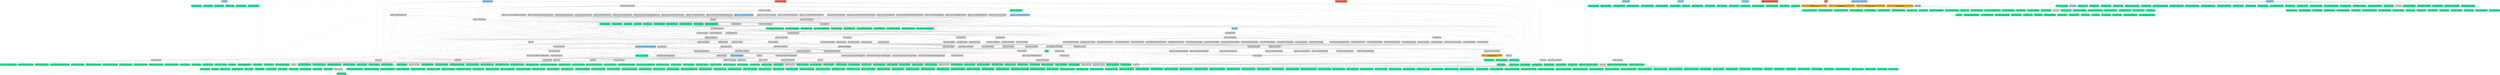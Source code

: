 digraph {
	519 [label=<stdlib.net<br/>>, fontname=Monospace, shape=box, style="rounded,filled", fillcolor=lightskyblue];
	518 [label=<stdlib.net.Executor<br/>>, fontname=Monospace, shape=box, style="rounded,filled", fillcolor=mediumspringgreen];
	517 [label=<stdlib.net.Buffer<br/>>, fontname=Monospace, shape=box, style="rounded,filled", fillcolor=mediumspringgreen];
	516 [label=<stdlib.net.Socket<br/>>, fontname=Monospace, shape=box, style="rounded,filled", fillcolor=mediumspringgreen];
	515 [label=<stdlib.net.Timer<br/>>, fontname=Monospace, shape=box, style="rounded,filled", fillcolor=mediumspringgreen];
	514 [label=<stdlib.net.Internet<br/>>, fontname=Monospace, shape=box, style="rounded,filled", fillcolor=mediumspringgreen];
	513 [label=<stdlib.net.IOContext<br/>>, fontname=Monospace, shape=box, style="rounded,filled", fillcolor=mediumspringgreen];
	512 [label=<stdlib.sys.CSetJmp<br/>>, fontname=Monospace, shape=box, style="rounded,filled", fillcolor=mediumspringgreen];
	511 [label=<stdlib.sys.CSignal<br/>>, fontname=Monospace, shape=box, style="rounded,filled", fillcolor=lightgrey];
	510 [label=<stdlib.sys.SystemError<br/>>, fontname=Monospace, shape=box, style="rounded,filled", fillcolor=mediumspringgreen];
	509 [label=<stdlib.sys.CStdLib<br/>>, fontname=Monospace, shape=box, style="rounded,filled", fillcolor=mediumspringgreen];
	508 [label=<stdlib.sys.CSignal:Constants<br/>>, fontname=Monospace, shape=box, style="rounded,filled", fillcolor=mediumspringgreen];
	507 [label=<stdlib.text.StringView<br/>>, fontname=Monospace, shape=box, style="rounded,filled", fillcolor=mediumspringgreen];
	506 [label=<stdlib.text.String<br/>>, fontname=Monospace, shape=box, style="rounded,filled", fillcolor=mediumspringgreen];
	505 [label=<stdlib.text.Regex<br/>>, fontname=Monospace, shape=box, style="rounded,filled", fillcolor=mediumspringgreen];
	504 [label=<stdlib.text.CString<br/>>, fontname=Monospace, shape=box, style="rounded,filled", fillcolor=mediumspringgreen];
	503 [label=<stdlib.time.CTime<br/>>, fontname=Monospace, shape=box, style="rounded,filled", fillcolor=mediumspringgreen];
	502 [label=<stdlib.time.Chrono<br/>>, fontname=Monospace, shape=box, style="rounded,filled", fillcolor=mediumspringgreen];
	501 [label=<stdlib.os.unix.netinet.UDP<br/>>, fontname=Monospace, shape=box, style="rounded,filled", fillcolor=mediumspringgreen];
	500 [label=<stdlib.os.unix.netinet.TCP<br/>>, fontname=Monospace, shape=box, style="rounded,filled", fillcolor=mediumspringgreen];
	499 [label=<stdlib.os.unix.netinet.IPICMP<br/>>, fontname=Monospace, shape=box, style="rounded,filled", fillcolor=mediumspringgreen];
	498 [label=<stdlib.os.unix.netinet.IP6<br/>>, fontname=Monospace, shape=box, style="rounded,filled", fillcolor=mediumspringgreen];
	497 [label=<stdlib.os.unix.netinet.IP<br/>>, fontname=Monospace, shape=box, style="rounded,filled", fillcolor=mediumspringgreen];
	496 [label=<stdlib.os.unix.netinet.In<br/>>, fontname=Monospace, shape=box, style="rounded,filled", fillcolor=mediumspringgreen];
	495 [label=<stdlib.os.unix.netinet.IGMP<br/>>, fontname=Monospace, shape=box, style="rounded,filled", fillcolor=mediumspringgreen];
	494 [label=<stdlib.os.unix.netinet.IfTR<br/>>, fontname=Monospace, shape=box, style="rounded,filled", fillcolor=mediumspringgreen];
	493 [label=<stdlib.os.unix.netinet.IfFDDI<br/>>, fontname=Monospace, shape=box, style="rounded,filled", fillcolor=mediumspringgreen];
	492 [label=<stdlib.os.unix.netinet.IfEther<br/>>, fontname=Monospace, shape=box, style="rounded,filled", fillcolor=mediumspringgreen];
	491 [label=<stdlib.os.unix.netinet.ICMP6<br/>>, fontname=Monospace, shape=box, style="rounded,filled", fillcolor=mediumspringgreen];
	490 [label=<stdlib.os.unix.netinet.Ether<br/>>, fontname=Monospace, shape=box, style="rounded,filled", fillcolor=mediumspringgreen];
	489 [label=<stdlib.os.unix.net.IfARP<br/>>, fontname=Monospace, shape=box, style="rounded,filled", fillcolor=mediumspringgreen];
	488 [label=<stdlib.os.unix.net.Route<br/>>, fontname=Monospace, shape=box, style="rounded,filled", fillcolor=mediumspringgreen];
	487 [label=<stdlib.os.unix.net.Ethernet<br/>>, fontname=Monospace, shape=box, style="rounded,filled", fillcolor=mediumspringgreen];
	486 [label=<stdlib.os.unix.net.If<br/>>, fontname=Monospace, shape=box, style="rounded,filled", fillcolor=mediumspringgreen];
	485 [label=<stdlib.os.unix.net.IfPacket<br/>>, fontname=Monospace, shape=box, style="rounded,filled", fillcolor=mediumspringgreen];
	484 [label=<stdlib.os.unix.net.PPPDefs<br/>>, fontname=Monospace, shape=box, style="rounded,filled", fillcolor=mediumspringgreen];
	483 [label=<stdlib.os.unix.net.IfPPP<br/>>, fontname=Monospace, shape=box, style="rounded,filled", fillcolor=mediumspringgreen];
	482 [label=<stdlib.os.unix.net.IfShaper<br/>>, fontname=Monospace, shape=box, style="rounded,filled", fillcolor=mediumspringgreen];
	481 [label=<stdlib.os.unix.arpa.TFTP<br/>>, fontname=Monospace, shape=box, style="rounded,filled", fillcolor=mediumspringgreen];
	480 [label=<stdlib.os.unix.arpa.TelNet<br/>>, fontname=Monospace, shape=box, style="rounded,filled", fillcolor=mediumspringgreen];
	479 [label=<stdlib.os.unix.arpa.NameSer<br/>>, fontname=Monospace, shape=box, style="rounded,filled", fillcolor=mediumspringgreen];
	478 [label=<stdlib.os.unix.arpa.INet<br/>>, fontname=Monospace, shape=box, style="rounded,filled", fillcolor=mediumspringgreen];
	477 [label=<stdlib.os.unix.arpa.FTP<br/>>, fontname=Monospace, shape=box, style="rounded,filled", fillcolor=mediumspringgreen];
	476 [label=<stdlib.os.unix.sys.platform.X86<br/>>, fontname=Monospace, shape=box, style="rounded,filled", fillcolor=mediumspringgreen];
	475 [label=<stdlib.os.unix.sys.XAttr<br/>>, fontname=Monospace, shape=box, style="rounded,filled", fillcolor=mediumspringgreen];
	474 [label=<stdlib.os.unix.sys.Wait<br/>>, fontname=Monospace, shape=box, style="rounded,filled", fillcolor=mediumspringgreen];
	473 [label=<stdlib.os.unix.sys.VLimit<br/>>, fontname=Monospace, shape=box, style="rounded,filled", fillcolor=mediumspringgreen];
	472 [label=<stdlib.os.unix.sys.UTSName<br/>>, fontname=Monospace, shape=box, style="rounded,filled", fillcolor=mediumspringgreen];
	471 [label=<stdlib.os.unix.sys.User<br/>>, fontname=Monospace, shape=box, style="rounded,filled", fillcolor=mediumspringgreen];
	470 [label=<stdlib.os.unix.sys.UN<br/>>, fontname=Monospace, shape=box, style="rounded,filled", fillcolor=mediumspringgreen];
	469 [label=<stdlib.os.unix.sys.UIO<br/>>, fontname=Monospace, shape=box, style="rounded,filled", fillcolor=mediumspringgreen];
	468 [label=<stdlib.os.unix.sys.UContext<br/>>, fontname=Monospace, shape=box, style="rounded,filled", fillcolor=mediumspringgreen];
	467 [label=<stdlib.os.unix.sys.TTYChars<br/>>, fontname=Monospace, shape=box, style="rounded,filled", fillcolor=mediumspringgreen];
	466 [label=<stdlib.os.unix.sys.TimeX<br/>>, fontname=Monospace, shape=box, style="rounded,filled", fillcolor=mediumspringgreen];
	465 [label=<stdlib.os.unix.sys.TimeS<br/>>, fontname=Monospace, shape=box, style="rounded,filled", fillcolor=mediumspringgreen];
	464 [label=<stdlib.os.unix.sys.TimerFD<br/>>, fontname=Monospace, shape=box, style="rounded,filled", fillcolor=mediumspringgreen];
	463 [label=<stdlib.os.unix.sys.TimeB<br/>>, fontname=Monospace, shape=box, style="rounded,filled", fillcolor=mediumspringgreen];
	462 [label=<stdlib.os.unix.sys.Time<br/>>, fontname=Monospace, shape=box, style="rounded,filled", fillcolor=mediumspringgreen];
	461 [label=<stdlib.os.unix.sys.SysLog<br/>>, fontname=Monospace, shape=box, style="rounded,filled", fillcolor=mediumspringgreen];
	460 [label=<stdlib.os.unix.sys.SysInfo<br/>>, fontname=Monospace, shape=box, style="rounded,filled", fillcolor=mediumspringgreen];
	459 [label=<stdlib.os.unix.sys.Swap<br/>>, fontname=Monospace, shape=box, style="rounded,filled", fillcolor=mediumspringgreen];
	458 [label=<stdlib.os.unix.sys.StatVFS<br/>>, fontname=Monospace, shape=box, style="rounded,filled", fillcolor=mediumspringgreen];
	457 [label=<stdlib.os.unix.sys.StatFS<br/>>, fontname=Monospace, shape=box, style="rounded,filled", fillcolor=mediumspringgreen];
	456 [label=<stdlib.os.unix.sys.Stat<br/>>, fontname=Monospace, shape=box, style="rounded,filled", fillcolor=mediumspringgreen];
	455 [label=<stdlib.os.unix.sys.Socket<br/>>, fontname=Monospace, shape=box, style="rounded,filled", fillcolor=mediumspringgreen];
	454 [label=<stdlib.os.unix.sys.SingleThreaded<br/>>, fontname=Monospace, shape=box, style="rounded,filled", fillcolor=mediumspringgreen];
	453 [label=<stdlib.os.unix.sys.SignalFD<br/>>, fontname=Monospace, shape=box, style="rounded,filled", fillcolor=mediumspringgreen];
	452 [label=<stdlib.os.unix.sys.SHM<br/>>, fontname=Monospace, shape=box, style="rounded,filled", fillcolor=mediumspringgreen];
	451 [label=<stdlib.os.unix.sys.SendFile<br/>>, fontname=Monospace, shape=box, style="rounded,filled", fillcolor=mediumspringgreen];
	450 [label=<stdlib.os.unix.sys.Sem<br/>>, fontname=Monospace, shape=box, style="rounded,filled", fillcolor=mediumspringgreen];
	449 [label=<stdlib.os.unix.sys.Select<br/>>, fontname=Monospace, shape=box, style="rounded,filled", fillcolor=mediumspringgreen];
	448 [label=<stdlib.os.unix.sys.RSeq<br/>>, fontname=Monospace, shape=box, style="rounded,filled", fillcolor=mediumspringgreen];
	447 [label=<stdlib.os.unix.sys.Resource<br/>>, fontname=Monospace, shape=box, style="rounded,filled", fillcolor=mediumspringgreen];
	446 [label=<stdlib.os.unix.sys.Reboot<br/>>, fontname=Monospace, shape=box, style="rounded,filled", fillcolor=mediumspringgreen];
	445 [label=<stdlib.os.unix.sys.Raw<br/>>, fontname=Monospace, shape=box, style="rounded,filled", fillcolor=mediumspringgreen];
	444 [label=<stdlib.os.unix.sys.Random<br/>>, fontname=Monospace, shape=box, style="rounded,filled", fillcolor=mediumspringgreen];
	443 [label=<stdlib.os.unix.sys.Quota<br/>>, fontname=Monospace, shape=box, style="rounded,filled", fillcolor=mediumspringgreen];
	442 [label=<stdlib.os.unix.sys.PTrace<br/>>, fontname=Monospace, shape=box, style="rounded,filled", fillcolor=mediumspringgreen];
	441 [label=<stdlib.os.unix.sys.PSXSysCall<br/>>, fontname=Monospace, shape=box, style="rounded,filled", fillcolor=mediumspringgreen];
	440 [label=<stdlib.os.unix.sys.Profil<br/>>, fontname=Monospace, shape=box, style="rounded,filled", fillcolor=mediumspringgreen];
	439 [label=<stdlib.os.unix.sys.ProcFS<br/>>, fontname=Monospace, shape=box, style="rounded,filled", fillcolor=mediumspringgreen];
	438 [label=<stdlib.os.unix.sys.PRCtl<br/>>, fontname=Monospace, shape=box, style="rounded,filled", fillcolor=mediumspringgreen];
	437 [label=<stdlib.os.unix.sys.Poll<br/>>, fontname=Monospace, shape=box, style="rounded,filled", fillcolor=mediumspringgreen];
	436 [label=<stdlib.os.unix.sys.PIDFD<br/>>, fontname=Monospace, shape=box, style="rounded,filled", fillcolor=mediumspringgreen];
	435 [label=<stdlib.os.unix.sys.Personality<br/>>, fontname=Monospace, shape=box, style="rounded,filled", fillcolor=mediumspringgreen];
	434 [label=<stdlib.os.unix.sys.Perm<br/>>, fontname=Monospace, shape=box, style="rounded,filled", fillcolor=mediumspringgreen];
	433 [label=<stdlib.os.unix.sys.MTIO<br/>>, fontname=Monospace, shape=box, style="rounded,filled", fillcolor=mediumspringgreen];
	432 [label=<stdlib.os.unix.sys.Msg<br/>>, fontname=Monospace, shape=box, style="rounded,filled", fillcolor=mediumspringgreen];
	431 [label=<stdlib.os.unix.sys.Mount<br/>>, fontname=Monospace, shape=box, style="rounded,filled", fillcolor=mediumspringgreen];
	430 [label=<stdlib.os.unix.sys.MMan<br/>>, fontname=Monospace, shape=box, style="rounded,filled", fillcolor=mediumspringgreen];
	429 [label=<stdlib.os.unix.sys.KLog<br/>>, fontname=Monospace, shape=box, style="rounded,filled", fillcolor=mediumspringgreen];
	428 [label=<stdlib.os.unix.sys.IPC<br/>>, fontname=Monospace, shape=box, style="rounded,filled", fillcolor=mediumspringgreen];
	427 [label=<stdlib.os.unix.sys.IOCtl<br/>>, fontname=Monospace, shape=box, style="rounded,filled", fillcolor=mediumspringgreen];
	426 [label=<stdlib.os.unix.sys.IO<br/>>, fontname=Monospace, shape=box, style="rounded,filled", fillcolor=mediumspringgreen];
	425 [label=<stdlib.os.unix.sys.INotify<br/>>, fontname=Monospace, shape=box, style="rounded,filled", fillcolor=mediumspringgreen];
	424 [label=<stdlib.os.unix.sys.GMonOut<br/>>, fontname=Monospace, shape=box, style="rounded,filled", fillcolor=mediumspringgreen];
	423 [label=<stdlib.os.unix.sys.GMon<br/>>, fontname=Monospace, shape=box, style="rounded,filled", fillcolor=mediumspringgreen];
	422 [label=<stdlib.os.unix.sys.FSUID<br/>>, fontname=Monospace, shape=box, style="rounded,filled", fillcolor=mediumspringgreen];
	421 [label=<stdlib.os.unix.sys.File<br/>>, fontname=Monospace, shape=box, style="rounded,filled", fillcolor=mediumspringgreen];
	420 [label=<stdlib.os.unix.sys.FANotify<br/>>, fontname=Monospace, shape=box, style="rounded,filled", fillcolor=mediumspringgreen];
	419 [label=<stdlib.os.unix.sys.EventFD<br/>>, fontname=Monospace, shape=box, style="rounded,filled", fillcolor=mediumspringgreen];
	418 [label=<stdlib.os.unix.sys.EPoll<br/>>, fontname=Monospace, shape=box, style="rounded,filled", fillcolor=mediumspringgreen];
	417 [label=<stdlib.os.unix.sys.Capability<br/>>, fontname=Monospace, shape=box, style="rounded,filled", fillcolor=mediumspringgreen];
	416 [label=<stdlib.os.unix.sys.AuxV<br/>>, fontname=Monospace, shape=box, style="rounded,filled", fillcolor=mediumspringgreen];
	415 [label=<stdlib.os.unix.sys.Acl<br/>>, fontname=Monospace, shape=box, style="rounded,filled", fillcolor=mediumspringgreen];
	414 [label=<stdlib.os.unix.sys.Acct<br/>>, fontname=Monospace, shape=box, style="rounded,filled", fillcolor=mediumspringgreen];
	413 [label=<stdlib.os.unix.WordExp<br/>>, fontname=Monospace, shape=box, style="rounded,filled", fillcolor=mediumspringgreen];
	412 [label=<stdlib.os.unix.UTMPX<br/>>, fontname=Monospace, shape=box, style="rounded,filled", fillcolor=mediumspringgreen];
	411 [label=<stdlib.os.unix.UTime<br/>>, fontname=Monospace, shape=box, style="rounded,filled", fillcolor=mediumspringgreen];
	410 [label=<stdlib.os.unix.UniStd<br/>>, fontname=Monospace, shape=box, style="rounded,filled", fillcolor=mediumspringgreen];
	409 [label=<stdlib.os.unix.TermIOS<br/>>, fontname=Monospace, shape=box, style="rounded,filled", fillcolor=mediumspringgreen];
	408 [label=<stdlib.os.unix.sys<br/>>, fontname=Monospace, shape=box, style="rounded,filled", fillcolor=lightgrey];
	407 [label=<stdlib.os.unix.Strings<br/>>, fontname=Monospace, shape=box, style="rounded,filled", fillcolor=mediumspringgreen];
	406 [label=<stdlib.os.unix.Spawn<br/>>, fontname=Monospace, shape=box, style="rounded,filled", fillcolor=mediumspringgreen];
	405 [label=<stdlib.os.unix.Semaphore<br/>>, fontname=Monospace, shape=box, style="rounded,filled", fillcolor=mediumspringgreen];
	404 [label=<stdlib.os.unix.Search<br/>>, fontname=Monospace, shape=box, style="rounded,filled", fillcolor=mediumspringgreen];
	403 [label=<stdlib.os.unix.Sched<br/>>, fontname=Monospace, shape=box, style="rounded,filled", fillcolor=mediumspringgreen];
	402 [label=<stdlib.os.unix.RegEx<br/>>, fontname=Monospace, shape=box, style="rounded,filled", fillcolor=mediumspringgreen];
	401 [label=<stdlib.os.unix.Pwd<br/>>, fontname=Monospace, shape=box, style="rounded,filled", fillcolor=mediumspringgreen];
	400 [label=<stdlib.os.unix.PThread<br/>>, fontname=Monospace, shape=box, style="rounded,filled", fillcolor=mediumspringgreen];
	399 [label=<stdlib.os.unix.NLTypes<br/>>, fontname=Monospace, shape=box, style="rounded,filled", fillcolor=mediumspringgreen];
	398 [label=<stdlib.os.unix.netinet<br/>>, fontname=Monospace, shape=box, style="rounded,filled", fillcolor=lightgrey];
	397 [label=<stdlib.os.unix.NetDB<br/>>, fontname=Monospace, shape=box, style="rounded,filled", fillcolor=mediumspringgreen];
	396 [label=<stdlib.os.unix.net<br/>>, fontname=Monospace, shape=box, style="rounded,filled", fillcolor=lightgrey];
	395 [label=<stdlib.os.unix.NDBM<br/>>, fontname=Monospace, shape=box, style="rounded,filled", fillcolor=mediumspringgreen];
	394 [label=<stdlib.os.unix.MQueue<br/>>, fontname=Monospace, shape=box, style="rounded,filled", fillcolor=mediumspringgreen];
	393 [label=<stdlib.os.unix.Monetary<br/>>, fontname=Monospace, shape=box, style="rounded,filled", fillcolor=mediumspringgreen];
	392 [label=<stdlib.os.unix.LibGen<br/>>, fontname=Monospace, shape=box, style="rounded,filled", fillcolor=mediumspringgreen];
	391 [label=<stdlib.os.unix.LangInfo<br/>>, fontname=Monospace, shape=box, style="rounded,filled", fillcolor=mediumspringgreen];
	390 [label=<stdlib.os.unix.IConv<br/>>, fontname=Monospace, shape=box, style="rounded,filled", fillcolor=mediumspringgreen];
	389 [label=<stdlib.os.unix.Grp<br/>>, fontname=Monospace, shape=box, style="rounded,filled", fillcolor=mediumspringgreen];
	388 [label=<stdlib.os.unix.Glob<br/>>, fontname=Monospace, shape=box, style="rounded,filled", fillcolor=mediumspringgreen];
	387 [label=<stdlib.os.unix.FTW<br/>>, fontname=Monospace, shape=box, style="rounded,filled", fillcolor=mediumspringgreen];
	386 [label=<stdlib.os.unix.FnMatch<br/>>, fontname=Monospace, shape=box, style="rounded,filled", fillcolor=mediumspringgreen];
	385 [label=<stdlib.os.unix.FmtMsg<br/>>, fontname=Monospace, shape=box, style="rounded,filled", fillcolor=mediumspringgreen];
	384 [label=<stdlib.os.unix.FCntl<br/>>, fontname=Monospace, shape=box, style="rounded,filled", fillcolor=mediumspringgreen];
	383 [label=<stdlib.os.unix.DLFCn<br/>>, fontname=Monospace, shape=box, style="rounded,filled", fillcolor=mediumspringgreen];
	382 [label=<stdlib.os.unix.DirEnt<br/>>, fontname=Monospace, shape=box, style="rounded,filled", fillcolor=mediumspringgreen];
	381 [label=<stdlib.os.unix.arpa<br/>>, fontname=Monospace, shape=box, style="rounded,filled", fillcolor=lightgrey];
	380 [label=<stdlib.os.unix.AIO<br/>>, fontname=Monospace, shape=box, style="rounded,filled", fillcolor=mediumspringgreen];
	379 [label=<stdlib.os.win32.Windows<br/>>, fontname=Monospace, shape=box, style="rounded,filled", fillcolor=mediumspringgreen];
	378 [label=<stdlib.os.FileSystem<br/>>, fontname=Monospace, shape=box, style="rounded,filled", fillcolor=tomato];
	377 [label=<stdlib.util.TypeInfo<br/>>, fontname=Monospace, shape=box, style="rounded,filled", fillcolor=mediumspringgreen];
	376 [label=<stdlib.util.TypeIndex<br/>>, fontname=Monospace, shape=box, style="rounded,filled", fillcolor=mediumspringgreen];
	375 [label=<stdlib.util.StackTrace<br/>>, fontname=Monospace, shape=box, style="rounded,filled", fillcolor=mediumspringgreen];
	374 [label=<stdlib.util.Utility<br/>>, fontname=Monospace, shape=box, style="rounded,filled", fillcolor=mediumspringgreen];
	373 [label=<stdlib.collections.BitSet<br/>>, fontname=Monospace, shape=box, style="rounded,filled", fillcolor=mediumspringgreen];
	372 [label=<stdlib.collections.Queue<br/>>, fontname=Monospace, shape=box, style="rounded,filled", fillcolor=mediumspringgreen];
	371 [label=<stdlib.collections.UnorderedMap<br/>>, fontname=Monospace, shape=box, style="rounded,filled", fillcolor=mediumspringgreen];
	370 [label=<stdlib.collections.Set<br/>>, fontname=Monospace, shape=box, style="rounded,filled", fillcolor=mediumspringgreen];
	369 [label=<stdlib.collections.Pair<br/>>, fontname=Monospace, shape=box, style="rounded,filled", fillcolor=mediumspringgreen];
	368 [label=<stdlib.collections.ForwardList<br/>>, fontname=Monospace, shape=box, style="rounded,filled", fillcolor=mediumspringgreen];
	367 [label=<stdlib.collections.List<br/>>, fontname=Monospace, shape=box, style="rounded,filled", fillcolor=mediumspringgreen];
	366 [label=<stdlib.collections.UnorderedSet<br/>>, fontname=Monospace, shape=box, style="rounded,filled", fillcolor=mediumspringgreen];
	365 [label=<stdlib.collections.IntegerSequence<br/>>, fontname=Monospace, shape=box, style="rounded,filled", fillcolor=mediumspringgreen];
	364 [label=<stdlib.collections.Tuple<br/>>, fontname=Monospace, shape=box, style="rounded,filled", fillcolor=mediumspringgreen];
	363 [label=<stdlib.collections.Map<br/>>, fontname=Monospace, shape=box, style="rounded,filled", fillcolor=mediumspringgreen];
	362 [label=<stdlib.collections.Stack<br/>>, fontname=Monospace, shape=box, style="rounded,filled", fillcolor=mediumspringgreen];
	361 [label=<stdlib.collections.ValArray<br/>>, fontname=Monospace, shape=box, style="rounded,filled", fillcolor=mediumspringgreen];
	360 [label=<stdlib.collections.Deque<br/>>, fontname=Monospace, shape=box, style="rounded,filled", fillcolor=mediumspringgreen];
	359 [label=<stdlib.collections.Array<br/>>, fontname=Monospace, shape=box, style="rounded,filled", fillcolor=mediumspringgreen];
	358 [label=<stdlib.collections.Vector<br/>>, fontname=Monospace, shape=box, style="rounded,filled", fillcolor=mediumspringgreen];
	357 [label=<stdlib.ranges.CStdLib<br/>>, fontname=Monospace, shape=box, style="rounded,filled", fillcolor=tomato];
	356 [label=<stdlib.concurrency.Coroutine<br/>>, fontname=Monospace, shape=box, style="rounded,filled", fillcolor=mediumspringgreen];
	355 [label=<stdlib.concurrency.Atomic<br/>>, fontname=Monospace, shape=box, style="rounded,filled", fillcolor=mediumspringgreen];
	354 [label=<stdlib.concurrency.ConditionVariable<br/>>, fontname=Monospace, shape=box, style="rounded,filled", fillcolor=mediumspringgreen];
	353 [label=<stdlib.concurrency.Mutex<br/>>, fontname=Monospace, shape=box, style="rounded,filled", fillcolor=mediumspringgreen];
	352 [label=<stdlib.concurrency.Semaphore<br/>>, fontname=Monospace, shape=box, style="rounded,filled", fillcolor=mediumspringgreen];
	351 [label=<stdlib.concurrency.StopToken<br/>>, fontname=Monospace, shape=box, style="rounded,filled", fillcolor=mediumspringgreen];
	350 [label=<stdlib.concurrency.Latch<br/>>, fontname=Monospace, shape=box, style="rounded,filled", fillcolor=mediumspringgreen];
	349 [label=<stdlib.concurrency.Future<br/>>, fontname=Monospace, shape=box, style="rounded,filled", fillcolor=mediumspringgreen];
	348 [label=<stdlib.concurrency.Barrier<br/>>, fontname=Monospace, shape=box, style="rounded,filled", fillcolor=mediumspringgreen];
	347 [label=<stdlib.concurrency.Thread<br/>>, fontname=Monospace, shape=box, style="rounded,filled", fillcolor=mediumspringgreen];
	346 [label=<stdlib.concurrency.SharedMutex<br/>>, fontname=Monospace, shape=box, style="rounded,filled", fillcolor=mediumspringgreen];
	345 [label=<stdlib.fs.FileSystem<br/>>, fontname=Monospace, shape=box, style="rounded,filled", fillcolor=mediumspringgreen];
	344 [label=<stdlib.core.Variant<br/>>, fontname=Monospace, shape=box, style="rounded,filled", fillcolor=mediumspringgreen];
	343 [label=<stdlib.core.String<br/>>, fontname=Monospace, shape=box, style="rounded,filled", fillcolor=mediumspringgreen];
	342 [label=<stdlib.core.Primitives<br/>>, fontname=Monospace, shape=box, style="rounded,filled", fillcolor=mediumspringgreen];
	341 [label=<stdlib.core.Optional<br/>>, fontname=Monospace, shape=box, style="rounded,filled", fillcolor=mediumspringgreen];
	340 [label=<stdlib.core.Limits<br/>>, fontname=Monospace, shape=box, style="rounded,filled", fillcolor=mediumspringgreen];
	339 [label=<stdlib.core.InitializerList<br/>>, fontname=Monospace, shape=box, style="rounded,filled", fillcolor=mediumspringgreen];
	338 [label=<stdlib.core.Functional<br/>>, fontname=Monospace, shape=box, style="rounded,filled", fillcolor=mediumspringgreen];
	337 [label=<stdlib.core.Expected<br/>>, fontname=Monospace, shape=box, style="rounded,filled", fillcolor=mediumspringgreen];
	336 [label=<stdlib.core.Execution<br/>>, fontname=Monospace, shape=box, style="rounded,filled", fillcolor=mediumspringgreen];
	335 [label=<stdlib.core.Exceptions<br/>>, fontname=Monospace, shape=box, style="rounded,filled", fillcolor=mediumspringgreen];
	334 [label=<stdlib.core.Concepts<br/>>, fontname=Monospace, shape=box, style="rounded,filled", fillcolor=mediumspringgreen];
	333 [label=<stdlib.core.Compare<br/>>, fontname=Monospace, shape=box, style="rounded,filled", fillcolor=mediumspringgreen];
	332 [label=<stdlib.core.Any<br/>>, fontname=Monospace, shape=box, style="rounded,filled", fillcolor=mediumspringgreen];
	331 [label=<stdlib.ranges.Ranges<br/>>, fontname=Monospace, shape=box, style="rounded,filled", fillcolor=mediumspringgreen];
	330 [label=<stdlib.ranges.Memory<br/>>, fontname=Monospace, shape=box, style="rounded,filled", fillcolor=mediumspringgreen];
	329 [label=<stdlib.ranges.Iterator<br/>>, fontname=Monospace, shape=box, style="rounded,filled", fillcolor=mediumspringgreen];
	328 [label=<stdlib.ranges.Generator<br/>>, fontname=Monospace, shape=box, style="rounded,filled", fillcolor=mediumspringgreen];
	327 [label=<stdlib.ranges.Functional<br/>>, fontname=Monospace, shape=box, style="rounded,filled", fillcolor=mediumspringgreen];
	326 [label=<stdlib.ranges.Algorithm<br/>>, fontname=Monospace, shape=box, style="rounded,filled", fillcolor=mediumspringgreen];
	325 [label=<stdlib.ranges<br/>>, fontname=Monospace, shape=box, style="rounded,filled", fillcolor=lightskyblue];
	324 [label=<stdlib.fmt.CIntTypes:Constants<br/>>, fontname=Monospace, shape=box, style="rounded,filled", fillcolor=mediumspringgreen];
	323 [label=<stdlib.math.Ratio<br/>>, fontname=Monospace, shape=box, style="rounded,filled", fillcolor=mediumspringgreen];
	322 [label=<stdlib.math.Random<br/>>, fontname=Monospace, shape=box, style="rounded,filled", fillcolor=mediumspringgreen];
	321 [label=<stdlib.math.Numeric<br/>>, fontname=Monospace, shape=box, style="rounded,filled", fillcolor=mediumspringgreen];
	320 [label=<stdlib.math.Numbers<br/>>, fontname=Monospace, shape=box, style="rounded,filled", fillcolor=mediumspringgreen];
	319 [label=<stdlib.math.Complex<br/>>, fontname=Monospace, shape=box, style="rounded,filled", fillcolor=mediumspringgreen];
	318 [label=<stdlib.math.CMath<br/>>, fontname=Monospace, shape=box, style="rounded,filled", fillcolor=mediumspringgreen];
	317 [label=<stdlib.math.Bit<br/>>, fontname=Monospace, shape=box, style="rounded,filled", fillcolor=mediumspringgreen];
	316 [label=<stdlib.core.CStdDef<br/>>, fontname=Monospace, shape=box, style="rounded,filled", fillcolor=mediumspringgreen];
	315 [label=<stdlib.os.Win32<br/>>, fontname=Monospace, shape=box, style="rounded,filled", fillcolor=lightgrey];
	314 [label=<stdlib.os.Unix<br/>>, fontname=Monospace, shape=box, style="rounded,filled", fillcolor=lightgrey];
	313 [label=<stdlib.mem.ScopedAllocator<br/>>, fontname=Monospace, shape=box, style="rounded,filled", fillcolor=mediumspringgreen];
	312 [label=<stdlib.mem.New<br/>>, fontname=Monospace, shape=box, style="rounded,filled", fillcolor=mediumspringgreen];
	311 [label=<stdlib.mem.MemoryResource<br/>>, fontname=Monospace, shape=box, style="rounded,filled", fillcolor=mediumspringgreen];
	310 [label=<stdlib.mem.Memory<br/>>, fontname=Monospace, shape=box, style="rounded,filled", fillcolor=mediumspringgreen];
	309 [label=<stdlib.mem.CStdLib<br/>>, fontname=Monospace, shape=box, style="rounded,filled", fillcolor=mediumspringgreen];
	308 [label=<stdlib.algorithm.CStdLib<br/>>, fontname=Monospace, shape=box, style="rounded,filled", fillcolor=mediumspringgreen];
	307 [label=<stdlib.algorithm.Algorithm<br/>>, fontname=Monospace, shape=box, style="rounded,filled", fillcolor=mediumspringgreen];
	306 [label=<stdlib.algorithm.Numeric<br/>>, fontname=Monospace, shape=box, style="rounded,filled", fillcolor=mediumspringgreen];
	305 [label=<stdlib.fmt.CIntTypes<br/>>, fontname=Monospace, shape=box, style="rounded,filled", fillcolor=lightgrey];
	304 [label=<stdlib.fmt.CharConv<br/>>, fontname=Monospace, shape=box, style="rounded,filled", fillcolor=mediumspringgreen];
	303 [label=<stdlib.io.IOStream<br/>>, fontname=Monospace, shape=box, style="rounded,filled", fillcolor=mediumspringgreen];
	302 [label=<stdlib.io.SpanStream<br/>>, fontname=Monospace, shape=box, style="rounded,filled", fillcolor=mediumspringgreen];
	301 [label=<stdlib.io.SyncStream<br/>>, fontname=Monospace, shape=box, style="rounded,filled", fillcolor=mediumspringgreen];
	300 [label=<stdlib.io.CWChar<br/>>, fontname=Monospace, shape=box, style="rounded,filled", fillcolor=mediumspringgreen];
	299 [label=<stdlib.io.IOManip<br/>>, fontname=Monospace, shape=box, style="rounded,filled", fillcolor=mediumspringgreen];
	298 [label=<stdlib.io.StreamBuf<br/>>, fontname=Monospace, shape=box, style="rounded,filled", fillcolor=mediumspringgreen];
	297 [label=<stdlib.io.SStream<br/>>, fontname=Monospace, shape=box, style="rounded,filled", fillcolor=mediumspringgreen];
	296 [label=<stdlib.io.FStream<br/>>, fontname=Monospace, shape=box, style="rounded,filled", fillcolor=mediumspringgreen];
	295 [label=<stdlib.io.OStream<br/>>, fontname=Monospace, shape=box, style="rounded,filled", fillcolor=mediumspringgreen];
	294 [label=<stdlib.io.CStdIO<br/>>, fontname=Monospace, shape=box, style="rounded,filled", fillcolor=mediumspringgreen];
	293 [label=<stdlib.fmt.Format<br/>>, fontname=Monospace, shape=box, style="rounded,filled", fillcolor=mediumspringgreen];
	292 [label=<stdlib.io.Print<br/>>, fontname=Monospace, shape=box, style="rounded,filled", fillcolor=lightgrey];
	291 [label=<stdlib.io.IStream<br/>>, fontname=Monospace, shape=box, style="rounded,filled", fillcolor=mediumspringgreen];
	290 [label=<stdlib.io.IOS<br/>>, fontname=Monospace, shape=box, style="rounded,filled", fillcolor=mediumspringgreen];
	289 [label=<ftxui.util<br/>>, fontname=Monospace, shape=box, style="rounded,filled", fillcolor=lightskyblue];
	288 [label=<ftxui.util.AutoReset<br/>>, fontname=Monospace, shape=box, style="rounded,filled", fillcolor=mediumspringgreen];
	287 [label=<ftxui.util.Ref<br/>>, fontname=Monospace, shape=box, style="rounded,filled", fillcolor=mediumspringgreen];
	286 [label=<ftxui.screen.Terminal<br/>>, fontname=Monospace, shape=box, style="rounded,filled", fillcolor=mediumspringgreen];
	285 [label=<ftxui.screen.String<br/>>, fontname=Monospace, shape=box, style="rounded,filled", fillcolor=mediumspringgreen];
	284 [label=<ftxui.screen.Screen<br/>>, fontname=Monospace, shape=box, style="rounded,filled", fillcolor=mediumspringgreen];
	283 [label=<ftxui.screen.Pixel<br/>>, fontname=Monospace, shape=box, style="rounded,filled", fillcolor=mediumspringgreen];
	282 [label=<ftxui.screen.Image<br/>>, fontname=Monospace, shape=box, style="rounded,filled", fillcolor=mediumspringgreen];
	281 [label=<ftxui.screen.Deprecated<br/>>, fontname=Monospace, shape=box, style="rounded,filled", fillcolor=mediumspringgreen];
	280 [label=<ftxui.screen.ColorInfo<br/>>, fontname=Monospace, shape=box, style="rounded,filled", fillcolor=mediumspringgreen];
	279 [label=<ftxui.screen.Color<br/>>, fontname=Monospace, shape=box, style="rounded,filled", fillcolor=mediumspringgreen];
	278 [label=<ftxui.screen.Box<br/>>, fontname=Monospace, shape=box, style="rounded,filled", fillcolor=mediumspringgreen];
	277 [label=<ftxui.screen<br/>>, fontname=Monospace, shape=box, style="rounded,filled", fillcolor=lightskyblue];
	276 [label=<ftxui.dom.Canvas<br/>>, fontname=Monospace, shape=box, style="rounded,filled", fillcolor=mediumspringgreen];
	275 [label=<ftxui.dom.Deprecated<br/>>, fontname=Monospace, shape=box, style="rounded,filled", fillcolor=mediumspringgreen];
	274 [label=<ftxui.dom.Requirement<br/>>, fontname=Monospace, shape=box, style="rounded,filled", fillcolor=mediumspringgreen];
	273 [label=<ftxui.dom.FlexboxConfig<br/>>, fontname=Monospace, shape=box, style="rounded,filled", fillcolor=mediumspringgreen];
	272 [label=<ftxui.dom.Elements<br/>>, fontname=Monospace, shape=box, style="rounded,filled", fillcolor=mediumspringgreen];
	271 [label=<ftxui.dom.LinearGradient<br/>>, fontname=Monospace, shape=box, style="rounded,filled", fillcolor=mediumspringgreen];
	270 [label=<ftxui.dom.Direction<br/>>, fontname=Monospace, shape=box, style="rounded,filled", fillcolor=mediumspringgreen];
	269 [label=<ftxui.dom.Selection<br/>>, fontname=Monospace, shape=box, style="rounded,filled", fillcolor=mediumspringgreen];
	268 [label=<ftxui.dom.Table<br/>>, fontname=Monospace, shape=box, style="rounded,filled", fillcolor=mediumspringgreen];
	267 [label=<ftxui.dom.Node<br/>>, fontname=Monospace, shape=box, style="rounded,filled", fillcolor=mediumspringgreen];
	266 [label=<ftxui.component.Event<br/>>, fontname=Monospace, shape=box, style="rounded,filled", fillcolor=mediumspringgreen];
	265 [label=<ftxui.component.CapturedMouse<br/>>, fontname=Monospace, shape=box, style="rounded,filled", fillcolor=mediumspringgreen];
	264 [label=<ftxui.component.Task<br/>>, fontname=Monospace, shape=box, style="rounded,filled", fillcolor=mediumspringgreen];
	263 [label=<ftxui.component.Animation<br/>>, fontname=Monospace, shape=box, style="rounded,filled", fillcolor=mediumspringgreen];
	262 [label=<ftxui.component.Receiver<br/>>, fontname=Monospace, shape=box, style="rounded,filled", fillcolor=mediumspringgreen];
	261 [label=<ftxui.component.ComponentOptions<br/>>, fontname=Monospace, shape=box, style="rounded,filled", fillcolor=mediumspringgreen];
	260 [label=<ftxui.component.ScreenInteractive<br/>>, fontname=Monospace, shape=box, style="rounded,filled", fillcolor=mediumspringgreen];
	259 [label=<ftxui.component.Component<br/>>, fontname=Monospace, shape=box, style="rounded,filled", fillcolor=mediumspringgreen];
	258 [label=<ftxui.component.Mouse<br/>>, fontname=Monospace, shape=box, style="rounded,filled", fillcolor=mediumspringgreen];
	257 [label=<ftxui.component.ComponentBase<br/>>, fontname=Monospace, shape=box, style="rounded,filled", fillcolor=mediumspringgreen];
	126 [label=<engine.game.FiniteStateMachine<br/>>, fontname=Monospace, shape=box, style="rounded,filled", fillcolor=tomato];
	125 [label=<unit.CharacterFactory<br/>>, fontname=Monospace, shape=box, style="rounded,filled", fillcolor=lightgrey];
	124 [label=<unit.BossEnemyFactory<br/>>, fontname=Monospace, shape=box, style="rounded,filled", fillcolor=lightgrey];
	123 [label=<unit.BasicEnemyFactory<br/>>, fontname=Monospace, shape=box, style="rounded,filled", fillcolor=lightgrey];
	122 [label=<engine.utility.RandomNumberGenerator<br/>>, fontname=Monospace, shape=box, style="rounded,filled", fillcolor=lightgrey];
	121 [label=<engine.game.Dice<br/>>, fontname=Monospace, shape=box, style="rounded,filled", fillcolor=lightgrey];
	120 [label=<engine.game.ecs.Systems<br/>>, fontname=Monospace, shape=box, style="rounded,filled", fillcolor=lightgrey];
	119 [label=<stdlib.time<br/>>, fontname=Monospace, shape=box, style="rounded,filled", fillcolor=lightgrey];
	118 [label=<engine.game.Engine<br/>>, fontname=Monospace, shape=box, style="rounded,filled", fillcolor=lightskyblue];
	117 [label=<stdlib.fs<br/>>, fontname=Monospace, shape=box, style="rounded,filled", fillcolor=lightgrey];
	116 [label=<engine.utility.GameInfo<br/>>, fontname=Monospace, shape=box, style="rounded,filled", fillcolor=lightgrey];
	115 [label=<engine.utility.Colours<br/>>, fontname=Monospace, shape=box, style="rounded,filled", fillcolor=lightgrey];
	114 [label=<engine.board.Panel<br/>>, fontname=Monospace, shape=box, style="rounded,filled", fillcolor=lightgrey];
	113 [label=<engine.board.BoardLibrary<br/>>, fontname=Monospace, shape=box, style="rounded,filled", fillcolor=lightgrey];
	112 [label=<engine.board.BoardInfo<br/>>, fontname=Monospace, shape=box, style="rounded,filled", fillcolor=lightgrey];
	111 [label=<engine.board.Board<br/>>, fontname=Monospace, shape=box, style="rounded,filled", fillcolor=lightgrey];
	110 [label=<engine.unit.Character<br/>>, fontname=Monospace, shape=box, style="rounded,filled", fillcolor=lightgrey];
	109 [label=<engine.entity.Player<br/>>, fontname=Monospace, shape=box, style="rounded,filled", fillcolor=lightgrey];
	108 [label=<engine.unit.Unit<br/>>, fontname=Monospace, shape=box, style="rounded,filled", fillcolor=lightgrey];
	107 [label=<engine.game.ecs.Components<br/>>, fontname=Monospace, shape=box, style="rounded,filled", fillcolor=lightgrey];
	106 [label=<engine.game.EntityComponentSystem<br/>>, fontname=Monospace, shape=box, style="rounded,filled", fillcolor=lightgrey];
	105 [label=<engine.unit.Enemy<br/>>, fontname=Monospace, shape=box, style="rounded,filled", fillcolor=lightgrey];
	104 [label=<engine.entity.Entity<br/>>, fontname=Monospace, shape=box, style="rounded,filled", fillcolor=lightgrey];
	103 [label=<engine.entity.Mob<br/>>, fontname=Monospace, shape=box, style="rounded,filled", fillcolor=lightgrey];
	102 [label=<engine.card.CardTypes:BattleCard<br/>>, fontname=Monospace, shape=box, style="rounded,filled", fillcolor=lightgrey];
	101 [label=<engine.card.CardTypes:BoostCard<br/>>, fontname=Monospace, shape=box, style="rounded,filled", fillcolor=lightgrey];
	100 [label=<engine.card.CardTypes:GiftCard<br/>>, fontname=Monospace, shape=box, style="rounded,filled", fillcolor=lightgrey];
	99 [label=<engine.card.CardTypes:EventCard<br/>>, fontname=Monospace, shape=box, style="rounded,filled", fillcolor=lightgrey];
	98 [label=<engine.card.CardTypes:TrapCard<br/>>, fontname=Monospace, shape=box, style="rounded,filled", fillcolor=lightgrey];
	97 [label=<engine.card.SpawnTypes:StandardCard<br/>>, fontname=Monospace, shape=box, style="rounded,filled", fillcolor=lightgrey];
	96 [label=<engine.card.SpawnTypes:MushroomCard<br/>>, fontname=Monospace, shape=box, style="rounded,filled", fillcolor=lightgrey];
	95 [label=<engine.card.SpawnTypes:HyperCard<br/>>, fontname=Monospace, shape=box, style="rounded,filled", fillcolor=lightgrey];
	94 [label=<engine.ui.CommandLineInterface<br/>>, fontname=Monospace, shape=box, style="rounded,filled", fillcolor=lightgrey];
	93 [label=<engine.ui.TextUserInterface<br/>>, fontname=Monospace, shape=box, style="rounded,filled", fillcolor=lightgrey];
	92 [label=<engine.ui.cli.CLIUtils<br/>>, fontname=Monospace, shape=box, style="rounded,filled", fillcolor=lightgrey];
	91 [label=<engine.ui.UserInterface<br/>>, fontname=Monospace, shape=box, style="rounded,filled", fillcolor=lightgrey];
	90 [label=<engine.ui.tui.TUIUtils<br/>>, fontname=Monospace, shape=box, style="rounded,filled", fillcolor=mediumspringgreen];
	89 [label=<engine.utility.Interfaces<br/>>, fontname=Monospace, shape=box, style="rounded,filled", fillcolor=lightgrey];
	88 [label=<engine.ui.tui.Screens<br/>>, fontname=Monospace, shape=box, style="rounded,filled", fillcolor=lightgrey];
	87 [label=<engine.ui.tui.Screens:CardSelectScreen<br/>>, fontname=Monospace, shape=box, style="rounded,filled", fillcolor=lightgrey];
	86 [label=<engine.ui.tui.Screens:SingleplayerCampaignSelectScreen<br/>>, fontname=Monospace, shape=box, style="rounded,filled", fillcolor=lightgrey];
	85 [label=<engine.ui.tui.Screens:GuideScreen<br/>>, fontname=Monospace, shape=box, style="rounded,filled", fillcolor=lightgrey];
	84 [label=<engine.ui.tui.Screens:LoadingScreen<br/>>, fontname=Monospace, shape=box, style="rounded,filled", fillcolor=lightgrey];
	83 [label=<engine.ui.tui.Screens:SingleplayerCustomScreen<br/>>, fontname=Monospace, shape=box, style="rounded,filled", fillcolor=lightgrey];
	82 [label=<engine.ui.tui.Screens:CreditsScreen<br/>>, fontname=Monospace, shape=box, style="rounded,filled", fillcolor=lightgrey];
	81 [label=<engine.ui.tui.Screens:ShopScreen<br/>>, fontname=Monospace, shape=box, style="rounded,filled", fillcolor=lightgrey];
	80 [label=<engine.managers.ProfileManager<br/>>, fontname=Monospace, shape=box, style="rounded,filled", fillcolor=lightgrey];
	79 [label=<engine.ui.tui.Screens:TitleScreen<br/>>, fontname=Monospace, shape=box, style="rounded,filled", fillcolor=lightgrey];
	78 [label=<engine.ui.tui.Screens:MultiplayerGameLobbyScreen<br/>>, fontname=Monospace, shape=box, style="rounded,filled", fillcolor=lightgrey];
	77 [label=<engine.ui.tui.Screens:GameResultsScreen<br/>>, fontname=Monospace, shape=box, style="rounded,filled", fillcolor=lightgrey];
	76 [label=<stdlib.sys<br/>>, fontname=Monospace, shape=box, style="rounded,filled", fillcolor=lightgrey];
	75 [label=<engine.ui.tui.Screens:MainMenuScreen<br/>>, fontname=Monospace, shape=box, style="rounded,filled", fillcolor=lightgrey];
	74 [label=<engine.ui.tui.Screens:MultiplayerLobbySelectScreen<br/>>, fontname=Monospace, shape=box, style="rounded,filled", fillcolor=lightgrey];
	73 [label=<engine.ui.tui.Screens:SingleplayerLobbySelectScreen<br/>>, fontname=Monospace, shape=box, style="rounded,filled", fillcolor=lightgrey];
	72 [label=<engine.ui.tui.Screens:SingleplayerGameLobbyScreen<br/>>, fontname=Monospace, shape=box, style="rounded,filled", fillcolor=lightgrey];
	71 [label=<engine.ui.tui.Screens:ProfileScreen<br/>>, fontname=Monospace, shape=box, style="rounded,filled", fillcolor=lightgrey];
	70 [label=<engine.ui.tui.Screens:ConfigScreen<br/>>, fontname=Monospace, shape=box, style="rounded,filled", fillcolor=lightgrey];
	69 [label=<engine.ui.tui.Screens:AccountScreen<br/>>, fontname=Monospace, shape=box, style="rounded,filled", fillcolor=lightskyblue];
	68 [label=<engine.ui.tui.Screens:PauseScreen<br/>>, fontname=Monospace, shape=box, style="rounded,filled", fillcolor=lightgrey];
	67 [label=<engine.ui.tui.Screens:GameplayScreen<br/>>, fontname=Monospace, shape=box, style="rounded,filled", fillcolor=lightgrey];
	66 [label=<engine.utility.GlobalSettings<br/>>, fontname=Monospace, shape=box, style="rounded,filled", fillcolor=lightgrey];
	65 [label=<engine.text.TextManager<br/>>, fontname=Monospace, shape=box, style="rounded,filled", fillcolor=lightgrey];
	64 [label=<engine.ui.tui.Screens:SettingsScreen<br/>>, fontname=Monospace, shape=box, style="rounded,filled", fillcolor=lightskyblue];
	63 [label=<engine.ui.tui.Screens:CharacterSelectScreen<br/>>, fontname=Monospace, shape=box, style="rounded,filled", fillcolor=lightgrey];
	62 [label=<engine.ui.tui.Screens:MultiplayerCustomScreen<br/>>, fontname=Monospace, shape=box, style="rounded,filled", fillcolor=lightgrey];
	61 [label=<ftxui.dom<br/>>, fontname=Monospace, shape=box, style="rounded,filled", fillcolor=lightgrey];
	60 [label=<ftxui.component<br/>>, fontname=Monospace, shape=box, style="rounded,filled", fillcolor=lightgrey];
	59 [label=<engine.ui.tui.TUIScreen<br/>>, fontname=Monospace, shape=box, style="rounded,filled", fillcolor=lightgrey];
	28 [label=<card.StandardCardFactory<br/>>, fontname=Monospace, shape=box, style="rounded,filled", fillcolor=lightgrey];
	27 [label=<engine.managers.TextManager<br/>>, fontname=Monospace, shape=box, style="rounded,filled", fillcolor=lightgrey];
	26 [label=<engine.card.SpawnTypes<br/>>, fontname=Monospace, shape=box, style="rounded,filled", fillcolor=lightgrey];
	25 [label=<engine.card.CardTypes<br/>>, fontname=Monospace, shape=box, style="rounded,filled", fillcolor=lightgrey];
	24 [label=<engine.card.Card<br/>>, fontname=Monospace, shape=box, style="rounded,filled", fillcolor=lightgrey];
	23 [label=<stdlib.core<br/>>, fontname=Monospace, shape=box, style="rounded,filled", fillcolor=lightgrey];
	22 [label=<card.standard.base.LittleWar<br/>>, fontname=Monospace, shape=box, style="rounded,filled", fillcolor=lightgrey];
	21 [label=<card.standard.base.GiftExchange<br/>>, fontname=Monospace, shape=box, style="rounded,filled", fillcolor=lightgrey];
	20 [label=<card.standard.base.OutOfAmmo<br/>>, fontname=Monospace, shape=box, style="rounded,filled", fillcolor=lightgrey];
	19 [label=<card.standard.base.HolyNight<br/>>, fontname=Monospace, shape=box, style="rounded,filled", fillcolor=lightgrey];
	18 [label=<card.standard.base.HereAndThere<br/>>, fontname=Monospace, shape=box, style="rounded,filled", fillcolor=lightgrey];
	17 [label=<card.standard.base.SkyRestaurantPures<br/>>, fontname=Monospace, shape=box, style="rounded,filled", fillcolor=lightgrey];
	16 [label=<card.standard.base.Assault<br/>>, fontname=Monospace, shape=box, style="rounded,filled", fillcolor=lightgrey];
	15 [label=<card.standard.base.DangerousPudding<br/>>, fontname=Monospace, shape=box, style="rounded,filled", fillcolor=lightgrey];
	14 [label=<card.standard.base.MimyuusHammer<br/>>, fontname=Monospace, shape=box, style="rounded,filled", fillcolor=lightgrey];
	13 [label=<card.standard.base.BadPudding<br/>>, fontname=Monospace, shape=box, style="rounded,filled", fillcolor=lightgrey];
	0 [label=<tomlpp<br/>>, fontname=Monospace, shape=box, style="rounded,filled", fillcolor=mediumspringgreen];
	1 [label=<sdl<br/>>, fontname=Monospace, shape=box, style="rounded,filled", fillcolor=tomato];
	2 [label=<card.standard.BaseCards<br/>>, fontname=Monospace, shape=box, style="rounded,filled", fillcolor=lightgrey];
	3 [label=<card.standard.base.Dash<br/>>, fontname=Monospace, shape=box, style="rounded,filled", fillcolor=lightgrey];
	4 [label=<card.standard.base.SakisCookie<br/>>, fontname=Monospace, shape=box, style="rounded,filled", fillcolor=lightgrey];
	5 [label=<card.standard.base.FlipOut<br/>>, fontname=Monospace, shape=box, style="rounded,filled", fillcolor=lightgrey];
	6 [label=<card.standard.base.NiceJingle<br/>>, fontname=Monospace, shape=box, style="rounded,filled", fillcolor=lightgrey];
	7 [label=<card.standard.base.NicePresent<br/>>, fontname=Monospace, shape=box, style="rounded,filled", fillcolor=lightgrey];
	8 [label=<card.standard.base.Pudding<br/>>, fontname=Monospace, shape=box, style="rounded,filled", fillcolor=lightgrey];
	9 [label=<card.standard.base.ImOnFire<br/>>, fontname=Monospace, shape=box, style="rounded,filled", fillcolor=lightgrey];
	10 [label=<card.standard.base.Rbits<br/>>, fontname=Monospace, shape=box, style="rounded,filled", fillcolor=lightgrey];
	11 [label=<card.standard.base.RainbowColoredCircle<br/>>, fontname=Monospace, shape=box, style="rounded,filled", fillcolor=lightgrey];
	12 [label=<card.standard.base.FinalBattle<br/>>, fontname=Monospace, shape=box, style="rounded,filled", fillcolor=lightgrey];
	29 [label=<stdlib.io<br/>>, fontname=Monospace, shape=box, style="rounded,filled", fillcolor=lightgrey];
	30 [label=<stdlib.fmt<br/>>, fontname=Monospace, shape=box, style="rounded,filled", fillcolor=lightgrey];
	31 [label=<stdlib.mem<br/>>, fontname=Monospace, shape=box, style="rounded,filled", fillcolor=lightgrey];
	32 [label=<engine.card.CardFactory<br/>>, fontname=Monospace, shape=box, style="rounded,filled", fillcolor=lightgrey];
	33 [label=<engine.managers.GlobalSettings<br/>>, fontname=Monospace, shape=box, style="rounded,filled", fillcolor=lightgrey];
	34 [label=<engine.utility.EngineUtility<br/>>, fontname=Monospace, shape=box, style="rounded,filled", fillcolor=lightgrey];
	35 [label=<engine.utility.Exceptions<br/>>, fontname=Monospace, shape=box, style="rounded,filled", fillcolor=lightgrey];
	36 [label=<card.StandardCards<br/>>, fontname=Monospace, shape=box, style="rounded,filled", fillcolor=lightgrey];
	37 [label=<card.HyperCards<br/>>, fontname=Monospace, shape=box, style="rounded,filled", fillcolor=lightgrey];
	38 [label=<card.hyper.ProtagonistsPrivilege<br/>>, fontname=Monospace, shape=box, style="rounded,filled", fillcolor=lightgrey];
	39 [label=<card.hyper.X16BigRocket<br/>>, fontname=Monospace, shape=box, style="rounded,filled", fillcolor=lightgrey];
	40 [label=<card.hyper.HyperMode<br/>>, fontname=Monospace, shape=box, style="rounded,filled", fillcolor=lightgrey];
	41 [label=<card.hyper.Accelerator<br/>>, fontname=Monospace, shape=box, style="rounded,filled", fillcolor=lightgrey];
	42 [label=<card.hyper.Ubiquitous<br/>>, fontname=Monospace, shape=box, style="rounded,filled", fillcolor=lightgrey];
	43 [label=<card.HyperCardFactory<br/>>, fontname=Monospace, shape=box, style="rounded,filled", fillcolor=lightgrey];
	44 [label=<card.Cards<br/>>, fontname=Monospace, shape=box, style="rounded,filled", fillcolor=lightskyblue];
	45 [label=<chat.Chat:ChatServer<br/>>, fontname=Monospace, shape=box, style="rounded,filled", fillcolor=lightgrey];
	46 [label=<chat.Chat:ChatSession<br/>>, fontname=Monospace, shape=box, style="rounded,filled", fillcolor=lightgrey];
	47 [label=<stdlib.collections<br/>>, fontname=Monospace, shape=box, style="rounded,filled", fillcolor=lightgrey];
	48 [label=<stdlib.util<br/>>, fontname=Monospace, shape=box, style="rounded,filled", fillcolor=lightgrey];
	49 [label=<stdlib.algorithm<br/>>, fontname=Monospace, shape=box, style="rounded,filled", fillcolor=lightgrey];
	50 [label=<chat.Chat<br/>>, fontname=Monospace, shape=box, style="rounded,filled", fillcolor=lightgrey];
	51 [label=<chat.Chat:Censor<br/>>, fontname=Monospace, shape=box, style="rounded,filled", fillcolor=lightgrey];
	52 [label=<chat.Chat:ChatClient<br/>>, fontname=Monospace, shape=box, style="rounded,filled", fillcolor=lightgrey];
	53 [label=<stdlib.concurrency<br/>>, fontname=Monospace, shape=box, style="rounded,filled", fillcolor=lightgrey];
	54 [label=<stdlib.text<br/>>, fontname=Monospace, shape=box, style="rounded,filled", fillcolor=lightgrey];
	55 [label=<engine.utility.Language<br/>>, fontname=Monospace, shape=box, style="rounded,filled", fillcolor=mediumspringgreen];
	56 [label=<engine.ui.tui.ScreenType<br/>>, fontname=Monospace, shape=box, style="rounded,filled", fillcolor=lightgrey];
	57 [label=<engine.ui.tui.Screens:OJDexScreen<br/>>, fontname=Monospace, shape=box, style="rounded,filled", fillcolor=lightgrey];
	58 [label=<engine.game.Game<br/>>, fontname=Monospace, shape=box, style="rounded,filled", fillcolor=lightgrey];
	127 [label=<engine.utility.Interfaces:KeyQueryable<br/>>, fontname=Monospace, shape=box, style="rounded,filled", fillcolor=mediumspringgreen];
	128 [label=<engine.utility.Interfaces:FinalOnly<br/>>, fontname=Monospace, shape=box, style="rounded,filled", fillcolor=mediumspringgreen];
	129 [label=<engine.utility.GlobalSettings:Language<br/><b>&lt;missing source&gt;</b>>, fontname=Monospace, shape=box, style="rounded,filled", fillcolor=orange];
	130 [label=<engine.utility.Exceptions:InvalidIDException<br/>>, fontname=Monospace, shape=box, style="rounded,filled", fillcolor=lightgrey];
	131 [label=<engine.utility.Exceptions:InvalidKeyException<br/>>, fontname=Monospace, shape=box, style="rounded,filled", fillcolor=lightgrey];
	132 [label=<engine.utility.Exceptions:InvalidLanguageException<br/>>, fontname=Monospace, shape=box, style="rounded,filled", fillcolor=lightgrey];
	133 [label=<engine.utility.Exceptions:NullPointerException<br/>>, fontname=Monospace, shape=box, style="rounded,filled", fillcolor=lightgrey];
	134 [label=<engine.utility.GameExceptions<br/>>, fontname=Monospace, shape=box, style="rounded,filled", fillcolor=lightskyblue];
	135 [label=<engine.utility.GameExceptions:InvalidIDException<br/><b>&lt;missing source&gt;</b>>, fontname=Monospace, shape=box, style="rounded,filled", fillcolor=orange];
	136 [label=<engine.utility.GameExceptions:InvalidKeyException<br/><b>&lt;missing source&gt;</b>>, fontname=Monospace, shape=box, style="rounded,filled", fillcolor=orange];
	137 [label=<engine.utility.GameExceptions:InvalidLanguageException<br/><b>&lt;missing source&gt;</b>>, fontname=Monospace, shape=box, style="rounded,filled", fillcolor=orange];
	138 [label=<engine.utility.GameExceptions:NullPointerException<br/><b>&lt;missing source&gt;</b>>, fontname=Monospace, shape=box, style="rounded,filled", fillcolor=orange];
	139 [label=<engine.utility.EngineUtility:DebugLogger<br/>>, fontname=Monospace, shape=box, style="rounded,filled", fillcolor=lightgrey];
	140 [label=<engine.utility.TimeFormat<br/>>, fontname=Monospace, shape=box, style="rounded,filled", fillcolor=lightgrey];
	141 [label=<stdlib.os<br/>>, fontname=Monospace, shape=box, style="rounded,filled", fillcolor=lightgrey];
	142 [label=<engine.utility.inputparser.InputParserBase<br/>>, fontname=Monospace, shape=box, style="rounded,filled", fillcolor=lightgrey];
	143 [label=<engine.utility.inputparser.InputParser<br/>>, fontname=Monospace, shape=box, style="rounded,filled", fillcolor=lightskyblue];
	144 [label=<engine.utility.Messages<br/>>, fontname=Monospace, shape=box, style="rounded,filled", fillcolor=lightgrey];
	145 [label=<stdlib.math<br/>>, fontname=Monospace, shape=box, style="rounded,filled", fillcolor=lightgrey];
	146 [label=<engine.unit.UnitFactory<br/>>, fontname=Monospace, shape=box, style="rounded,filled", fillcolor=lightgrey];
	147 [label=<engine.unit.BasicEnemy<br/>>, fontname=Monospace, shape=box, style="rounded,filled", fillcolor=lightgrey];
	148 [label=<engine.unit.BossEnemy<br/>>, fontname=Monospace, shape=box, style="rounded,filled", fillcolor=lightgrey];
	149 [label=<engine.signals.Observer<br/>>, fontname=Monospace, shape=box, style="rounded,filled", fillcolor=lightskyblue];
	150 [label=<unit.BasicEnemies<br/>>, fontname=Monospace, shape=box, style="rounded,filled", fillcolor=lightgrey];
	151 [label=<unit.enemies.RoboBall<br/>>, fontname=Monospace, shape=box, style="rounded,filled", fillcolor=lightgrey];
	152 [label=<unit.enemies.Seagull<br/>>, fontname=Monospace, shape=box, style="rounded,filled", fillcolor=lightgrey];
	153 [label=<unit.enemies.Chicken<br/>>, fontname=Monospace, shape=box, style="rounded,filled", fillcolor=lightgrey];
	154 [label=<unit.Characters<br/>>, fontname=Monospace, shape=box, style="rounded,filled", fillcolor=lightgrey];
	155 [label=<unit.BossEnemies<br/>>, fontname=Monospace, shape=box, style="rounded,filled", fillcolor=lightgrey];
	156 [label=<unit.bosses.FlyingCastle<br/>>, fontname=Monospace, shape=box, style="rounded,filled", fillcolor=lightgrey];
	157 [label=<unit.bosses.ShifuRobot<br/>>, fontname=Monospace, shape=box, style="rounded,filled", fillcolor=lightgrey];
	158 [label=<unit.bosses.StoreManager<br/>>, fontname=Monospace, shape=box, style="rounded,filled", fillcolor=lightgrey];
	159 [label=<unit.characters.Kai<br/>>, fontname=Monospace, shape=box, style="rounded,filled", fillcolor=lightgrey];
	160 [label=<unit.characters.Marc<br/>>, fontname=Monospace, shape=box, style="rounded,filled", fillcolor=lightgrey];
	161 [label=<unit.characters.QP<br/>>, fontname=Monospace, shape=box, style="rounded,filled", fillcolor=lightgrey];
	162 [label=<unit.characters.Suguri<br/>>, fontname=Monospace, shape=box, style="rounded,filled", fillcolor=lightgrey];
	163 [label=<unit.characters.MariePoppo<br/>>, fontname=Monospace, shape=box, style="rounded,filled", fillcolor=lightgrey];
	164 [label=<sfml.audio<br/>>, fontname=Monospace, shape=box, style="rounded,filled", fillcolor=lightskyblue];
	165 [label=<sfml.audio.InputSoundFile<br/>>, fontname=Monospace, shape=box, style="rounded,filled", fillcolor=mediumspringgreen];
	166 [label=<sfml.audio.Listener<br/>>, fontname=Monospace, shape=box, style="rounded,filled", fillcolor=mediumspringgreen];
	167 [label=<sfml.audio.Music<br/>>, fontname=Monospace, shape=box, style="rounded,filled", fillcolor=mediumspringgreen];
	168 [label=<sfml.audio.OutputSoundFile<br/>>, fontname=Monospace, shape=box, style="rounded,filled", fillcolor=mediumspringgreen];
	169 [label=<sfml.audio.PlaybackDevice<br/>>, fontname=Monospace, shape=box, style="rounded,filled", fillcolor=mediumspringgreen];
	170 [label=<sfml.audio.Sound<br/>>, fontname=Monospace, shape=box, style="rounded,filled", fillcolor=mediumspringgreen];
	171 [label=<sfml.audio.SoundBuffer<br/>>, fontname=Monospace, shape=box, style="rounded,filled", fillcolor=mediumspringgreen];
	172 [label=<sfml.audio.SoundBufferRecorder<br/>>, fontname=Monospace, shape=box, style="rounded,filled", fillcolor=mediumspringgreen];
	173 [label=<sfml.audio.SoundChannel<br/>>, fontname=Monospace, shape=box, style="rounded,filled", fillcolor=mediumspringgreen];
	174 [label=<sfml.audio.SoundFileFactory<br/>>, fontname=Monospace, shape=box, style="rounded,filled", fillcolor=mediumspringgreen];
	175 [label=<sfml.audio.SoundFileReader<br/>>, fontname=Monospace, shape=box, style="rounded,filled", fillcolor=mediumspringgreen];
	176 [label=<sfml.audio.SoundFileWriter<br/>>, fontname=Monospace, shape=box, style="rounded,filled", fillcolor=mediumspringgreen];
	177 [label=<sfml.audio.SoundRecorder<br/>>, fontname=Monospace, shape=box, style="rounded,filled", fillcolor=mediumspringgreen];
	178 [label=<sfml.audio.SoundSource<br/>>, fontname=Monospace, shape=box, style="rounded,filled", fillcolor=mediumspringgreen];
	179 [label=<sfml.audio.SoundStream<br/>>, fontname=Monospace, shape=box, style="rounded,filled", fillcolor=mediumspringgreen];
	180 [label=<sfml.system<br/>>, fontname=Monospace, shape=box, style="rounded,filled", fillcolor=lightgrey];
	181 [label=<sfml.graphics<br/>>, fontname=Monospace, shape=box, style="rounded,filled", fillcolor=lightskyblue];
	182 [label=<sfml.graphics.BlendMode<br/>>, fontname=Monospace, shape=box, style="rounded,filled", fillcolor=mediumspringgreen];
	183 [label=<sfml.graphics.CircleShape<br/>>, fontname=Monospace, shape=box, style="rounded,filled", fillcolor=mediumspringgreen];
	184 [label=<sfml.graphics.Color<br/>>, fontname=Monospace, shape=box, style="rounded,filled", fillcolor=mediumspringgreen];
	185 [label=<sfml.graphics.CoordinateType<br/>>, fontname=Monospace, shape=box, style="rounded,filled", fillcolor=mediumspringgreen];
	186 [label=<sfml.graphics.ConvexShape<br/>>, fontname=Monospace, shape=box, style="rounded,filled", fillcolor=mediumspringgreen];
	187 [label=<sfml.graphics.Drawable<br/>>, fontname=Monospace, shape=box, style="rounded,filled", fillcolor=mediumspringgreen];
	188 [label=<sfml.graphics.Font<br/>>, fontname=Monospace, shape=box, style="rounded,filled", fillcolor=mediumspringgreen];
	189 [label=<sfml.graphics.Glsl<br/>>, fontname=Monospace, shape=box, style="rounded,filled", fillcolor=mediumspringgreen];
	190 [label=<sfml.graphics.Glyph<br/>>, fontname=Monospace, shape=box, style="rounded,filled", fillcolor=mediumspringgreen];
	191 [label=<sfml.graphics.Image<br/>>, fontname=Monospace, shape=box, style="rounded,filled", fillcolor=mediumspringgreen];
	192 [label=<sfml.graphics.PrimitiveType<br/>>, fontname=Monospace, shape=box, style="rounded,filled", fillcolor=mediumspringgreen];
	193 [label=<sfml.graphics.Rect<br/>>, fontname=Monospace, shape=box, style="rounded,filled", fillcolor=mediumspringgreen];
	194 [label=<sfml.graphics.RectangleShape<br/>>, fontname=Monospace, shape=box, style="rounded,filled", fillcolor=mediumspringgreen];
	195 [label=<sfml.graphics.RenderStates<br/>>, fontname=Monospace, shape=box, style="rounded,filled", fillcolor=mediumspringgreen];
	196 [label=<sfml.graphics.RenderTarget<br/>>, fontname=Monospace, shape=box, style="rounded,filled", fillcolor=mediumspringgreen];
	197 [label=<sfml.graphics.RenderTexture<br/>>, fontname=Monospace, shape=box, style="rounded,filled", fillcolor=mediumspringgreen];
	198 [label=<sfml.graphics.RenderWindow<br/>>, fontname=Monospace, shape=box, style="rounded,filled", fillcolor=mediumspringgreen];
	199 [label=<sfml.graphics.Shader<br/>>, fontname=Monospace, shape=box, style="rounded,filled", fillcolor=mediumspringgreen];
	200 [label=<sfml.graphics.Shape<br/>>, fontname=Monospace, shape=box, style="rounded,filled", fillcolor=mediumspringgreen];
	201 [label=<sfml.graphics.Sprite<br/>>, fontname=Monospace, shape=box, style="rounded,filled", fillcolor=mediumspringgreen];
	202 [label=<sfml.graphics.StencilMode<br/>>, fontname=Monospace, shape=box, style="rounded,filled", fillcolor=mediumspringgreen];
	203 [label=<sfml.graphics.Text<br/>>, fontname=Monospace, shape=box, style="rounded,filled", fillcolor=mediumspringgreen];
	204 [label=<sfml.graphics.Texture<br/>>, fontname=Monospace, shape=box, style="rounded,filled", fillcolor=mediumspringgreen];
	205 [label=<sfml.graphics.Transform<br/>>, fontname=Monospace, shape=box, style="rounded,filled", fillcolor=mediumspringgreen];
	206 [label=<sfml.graphics.Transformable<br/>>, fontname=Monospace, shape=box, style="rounded,filled", fillcolor=mediumspringgreen];
	207 [label=<sfml.graphics.Vertex<br/>>, fontname=Monospace, shape=box, style="rounded,filled", fillcolor=mediumspringgreen];
	208 [label=<sfml.graphics.VertexArray<br/>>, fontname=Monospace, shape=box, style="rounded,filled", fillcolor=mediumspringgreen];
	209 [label=<sfml.graphics.VertexBuffer<br/>>, fontname=Monospace, shape=box, style="rounded,filled", fillcolor=mediumspringgreen];
	210 [label=<sfml.graphics.View<br/>>, fontname=Monospace, shape=box, style="rounded,filled", fillcolor=mediumspringgreen];
	211 [label=<sfml.window<br/>>, fontname=Monospace, shape=box, style="rounded,filled", fillcolor=lightgrey];
	212 [label=<sfml.Config<br/>>, fontname=Monospace, shape=box, style="rounded,filled", fillcolor=mediumspringgreen];
	213 [label=<sfml.window.WindowEnums<br/>>, fontname=Monospace, shape=box, style="rounded,filled", fillcolor=mediumspringgreen];
	214 [label=<sfml.window.VideoMode<br/>>, fontname=Monospace, shape=box, style="rounded,filled", fillcolor=mediumspringgreen];
	215 [label=<sfml.window.Mouse<br/>>, fontname=Monospace, shape=box, style="rounded,filled", fillcolor=mediumspringgreen];
	216 [label=<sfml.window.Touch<br/>>, fontname=Monospace, shape=box, style="rounded,filled", fillcolor=mediumspringgreen];
	217 [label=<sfml.window.Cursor<br/>>, fontname=Monospace, shape=box, style="rounded,filled", fillcolor=mediumspringgreen];
	218 [label=<sfml.window.Vulkan<br/>>, fontname=Monospace, shape=box, style="rounded,filled", fillcolor=mediumspringgreen];
	219 [label=<sfml.window.Clipboard<br/>>, fontname=Monospace, shape=box, style="rounded,filled", fillcolor=mediumspringgreen];
	220 [label=<sfml.window.Sensor<br/>>, fontname=Monospace, shape=box, style="rounded,filled", fillcolor=mediumspringgreen];
	221 [label=<sfml.window.GlResource<br/>>, fontname=Monospace, shape=box, style="rounded,filled", fillcolor=mediumspringgreen];
	222 [label=<sfml.window.Context<br/>>, fontname=Monospace, shape=box, style="rounded,filled", fillcolor=mediumspringgreen];
	223 [label=<sfml.window.Keyboard<br/>>, fontname=Monospace, shape=box, style="rounded,filled", fillcolor=mediumspringgreen];
	224 [label=<sfml.window.WindowBase<br/>>, fontname=Monospace, shape=box, style="rounded,filled", fillcolor=mediumspringgreen];
	225 [label=<sfml.window.Window<br/>>, fontname=Monospace, shape=box, style="rounded,filled", fillcolor=mediumspringgreen];
	226 [label=<sfml.window.Joystick<br/>>, fontname=Monospace, shape=box, style="rounded,filled", fillcolor=mediumspringgreen];
	227 [label=<sfml.window.WindowHandle<br/>>, fontname=Monospace, shape=box, style="rounded,filled", fillcolor=mediumspringgreen];
	228 [label=<sfml.window.Event<br/>>, fontname=Monospace, shape=box, style="rounded,filled", fillcolor=mediumspringgreen];
	229 [label=<sfml.window.ContextSettings<br/>>, fontname=Monospace, shape=box, style="rounded,filled", fillcolor=mediumspringgreen];
	230 [label=<sfml.network<br/>>, fontname=Monospace, shape=box, style="rounded,filled", fillcolor=lightskyblue];
	231 [label=<sfml.network.Ftp<br/>>, fontname=Monospace, shape=box, style="rounded,filled", fillcolor=mediumspringgreen];
	232 [label=<sfml.network.Http<br/>>, fontname=Monospace, shape=box, style="rounded,filled", fillcolor=mediumspringgreen];
	233 [label=<sfml.network.IpAddress<br/>>, fontname=Monospace, shape=box, style="rounded,filled", fillcolor=mediumspringgreen];
	234 [label=<sfml.network.Packet<br/>>, fontname=Monospace, shape=box, style="rounded,filled", fillcolor=mediumspringgreen];
	235 [label=<sfml.network.Socket<br/>>, fontname=Monospace, shape=box, style="rounded,filled", fillcolor=mediumspringgreen];
	236 [label=<sfml.network.SocketHandle<br/>>, fontname=Monospace, shape=box, style="rounded,filled", fillcolor=mediumspringgreen];
	237 [label=<sfml.network.SocketSelector<br/>>, fontname=Monospace, shape=box, style="rounded,filled", fillcolor=mediumspringgreen];
	238 [label=<sfml.network.TcpListener<br/>>, fontname=Monospace, shape=box, style="rounded,filled", fillcolor=mediumspringgreen];
	239 [label=<sfml.network.TcpSocket<br/>>, fontname=Monospace, shape=box, style="rounded,filled", fillcolor=mediumspringgreen];
	240 [label=<sfml.network.UdpSocket<br/>>, fontname=Monospace, shape=box, style="rounded,filled", fillcolor=mediumspringgreen];
	241 [label=<sfml.system.SuspendAwareClock<br/>>, fontname=Monospace, shape=box, style="rounded,filled", fillcolor=mediumspringgreen];
	242 [label=<sfml.system.InputStream<br/>>, fontname=Monospace, shape=box, style="rounded,filled", fillcolor=mediumspringgreen];
	243 [label=<sfml.system.FileInputStream<br/>>, fontname=Monospace, shape=box, style="rounded,filled", fillcolor=mediumspringgreen];
	244 [label=<sfml.system.Vector3<br/>>, fontname=Monospace, shape=box, style="rounded,filled", fillcolor=mediumspringgreen];
	245 [label=<sfml.system.Clock<br/>>, fontname=Monospace, shape=box, style="rounded,filled", fillcolor=mediumspringgreen];
	246 [label=<sfml.system.Utf<br/>>, fontname=Monospace, shape=box, style="rounded,filled", fillcolor=mediumspringgreen];
	247 [label=<sfml.system.Exception<br/>>, fontname=Monospace, shape=box, style="rounded,filled", fillcolor=mediumspringgreen];
	248 [label=<sfml.system.String<br/>>, fontname=Monospace, shape=box, style="rounded,filled", fillcolor=mediumspringgreen];
	249 [label=<sfml.system.Vector2<br/>>, fontname=Monospace, shape=box, style="rounded,filled", fillcolor=mediumspringgreen];
	250 [label=<sfml.system.Time<br/>>, fontname=Monospace, shape=box, style="rounded,filled", fillcolor=mediumspringgreen];
	251 [label=<sfml.system.Err<br/>>, fontname=Monospace, shape=box, style="rounded,filled", fillcolor=mediumspringgreen];
	252 [label=<sfml.system.Angle<br/>>, fontname=Monospace, shape=box, style="rounded,filled", fillcolor=mediumspringgreen];
	253 [label=<sfml.system.Sleep<br/>>, fontname=Monospace, shape=box, style="rounded,filled", fillcolor=mediumspringgreen];
	254 [label=<sfml.system.NativeActivity<br/>>, fontname=Monospace, shape=box, style="rounded,filled", fillcolor=mediumspringgreen];
	255 [label=<sfml.system.MemoryInputStream<br/>>, fontname=Monospace, shape=box, style="rounded,filled", fillcolor=mediumspringgreen];
	256 [label=<ftxui.component.Loop<br/>>, fontname=Monospace, shape=box, style="rounded,filled", fillcolor=mediumspringgreen];
	519 -> 513 [style=solid, penwidth=1, color=gray, fontcolor=gray];
	519 -> 514 [style=solid, penwidth=1, color=gray, fontcolor=gray];
	519 -> 518 [style=solid, penwidth=1, color=gray, fontcolor=gray];
	519 -> 517 [style=solid, penwidth=1, color=gray, fontcolor=gray];
	76 -> 511 [style=solid, penwidth=1, color=gray, fontcolor=gray];
	511 -> 508 [style=solid, penwidth=1, color=gray, fontcolor=gray];
	53 -> 351 [style=solid, penwidth=1, color=gray, fontcolor=gray];
	53 -> 352 [style=solid, penwidth=1, color=gray, fontcolor=gray];
	53 -> 353 [style=solid, penwidth=1, color=gray, fontcolor=gray];
	53 -> 350 [style=solid, penwidth=1, color=gray, fontcolor=gray];
	53 -> 354 [style=solid, penwidth=1, color=gray, fontcolor=gray];
	53 -> 348 [style=solid, penwidth=1, color=gray, fontcolor=gray];
	53 -> 355 [style=solid, penwidth=1, color=gray, fontcolor=gray];
	54 -> 507 [style=solid, penwidth=1, color=gray, fontcolor=gray];
	54 -> 506 [style=solid, penwidth=1, color=gray, fontcolor=gray];
	54 -> 505 [style=solid, penwidth=1, color=gray, fontcolor=gray];
	54 -> 504 [style=solid, penwidth=1, color=gray, fontcolor=gray];
	48 -> 374 [style=solid, penwidth=1, color=gray, fontcolor=gray];
	48 -> 376 [style=solid, penwidth=1, color=gray, fontcolor=gray];
	396 -> 488 [style=solid, penwidth=1, color=gray, fontcolor=gray];
	396 -> 484 [style=solid, penwidth=1, color=gray, fontcolor=gray];
	113 -> 47 [style=solid, penwidth=1, color=gray, fontcolor=gray];
	114 -> 31 [style=solid, penwidth=1, color=gray, fontcolor=gray];
	114 -> 23 [style=solid, penwidth=1, color=gray, fontcolor=gray];
	111 -> 115 [style=solid, penwidth=1, color=gray, fontcolor=gray];
	111 -> 112 [style=solid, penwidth=1, color=gray, fontcolor=gray];
	112 -> 47 [style=solid, penwidth=1, color=gray, fontcolor=gray];
	76 -> 510 [style=solid, penwidth=1, color=gray, fontcolor=gray];
	111 -> 29 [style=solid, penwidth=1, color=gray, fontcolor=gray];
	81 -> 61 [style=solid, penwidth=1, color=gray, fontcolor=gray];
	111 -> 47 [style=solid, penwidth=1, color=gray, fontcolor=gray];
	2 -> 5 [style=solid, penwidth=1, color=gray, fontcolor=gray];
	109 -> 24 [style=solid, penwidth=1, color=gray, fontcolor=gray];
	103 -> 105 [style=solid, penwidth=1, color=gray, fontcolor=gray];
	97 -> 23 [style=solid, penwidth=1, color=gray, fontcolor=gray];
	95 -> 24 [style=solid, penwidth=1, color=gray, fontcolor=gray];
	93 -> 23 [style=solid, penwidth=1, color=gray, fontcolor=gray];
	32 -> 23 [style=solid, penwidth=1, color=gray, fontcolor=gray];
	102 -> 23 [style=solid, penwidth=1, color=gray, fontcolor=gray];
	72 -> 58 [style=solid, penwidth=1, color=gray, fontcolor=gray];
	277 -> 283 [style=solid, penwidth=1, color=gray, fontcolor=gray];
	101 -> 24 [style=solid, penwidth=1, color=gray, fontcolor=gray];
	158 -> 23 [style=solid, penwidth=1, color=gray, fontcolor=gray];
	101 -> 23 [style=solid, penwidth=1, color=gray, fontcolor=gray];
	83 -> 60 [style=solid, penwidth=1, color=gray, fontcolor=gray];
	113 -> 29 [style=solid, penwidth=1, color=gray, fontcolor=gray];
	143 -> 29 [style=solid, penwidth=1, color=gray, fontcolor=gray];
	21 -> 25 [style=solid, penwidth=1, color=gray, fontcolor=gray];
	398 -> 498 [style=solid, penwidth=1, color=gray, fontcolor=gray];
	95 -> 23 [style=solid, penwidth=1, color=gray, fontcolor=gray];
	94 -> 91 [style=solid, penwidth=1, color=gray, fontcolor=gray];
	94 -> 29 [style=solid, penwidth=1, color=gray, fontcolor=gray];
	93 -> 60 [style=solid, penwidth=1, color=gray, fontcolor=gray];
	93 -> 90 [style=solid, penwidth=1, color=gray, fontcolor=gray];
	93 -> 59 [style=solid, penwidth=1, color=gray, fontcolor=gray];
	93 -> 56 [style=solid, penwidth=1, color=gray, fontcolor=gray];
	93 -> 88 [style=solid, penwidth=1, color=gray, fontcolor=gray];
	93 -> 33 [style=solid, penwidth=1, color=gray, fontcolor=gray];
	35 -> 133 [style=solid, penwidth=1, color=gray, fontcolor=gray];
	104 -> 106 [style=solid, penwidth=1, color=gray, fontcolor=gray];
	93 -> 58 [style=solid, penwidth=1, color=gray, fontcolor=gray];
	93 -> 53 [style=solid, penwidth=1, color=gray, fontcolor=gray];
	123 -> 31 [style=solid, penwidth=1, color=gray, fontcolor=gray];
	46 -> 31 [style=solid, penwidth=1, color=gray, fontcolor=gray];
	92 -> 23 [style=solid, penwidth=1, color=gray, fontcolor=gray];
	74 -> 47 [style=solid, penwidth=1, color=gray, fontcolor=gray];
	111 -> 113 [style=solid, penwidth=1, color=gray, fontcolor=gray];
	104 -> 23 [style=solid, penwidth=1, color=gray, fontcolor=gray];
	91 -> 53 [style=solid, penwidth=1, color=gray, fontcolor=gray];
	77 -> 60 [style=solid, penwidth=1, color=gray, fontcolor=gray];
	59 -> 56 [style=solid, penwidth=1, color=gray, fontcolor=gray];
	58 -> 116 [style=solid, penwidth=1, color=gray, fontcolor=gray];
	59 -> 58 [style=solid, penwidth=1, color=gray, fontcolor=gray];
	45 -> 23 [style=solid, penwidth=1, color=gray, fontcolor=gray];
	59 -> 31 [style=solid, penwidth=1, color=gray, fontcolor=gray];
	59 -> 23 [style=solid, penwidth=1, color=gray, fontcolor=gray];
	93 -> 91 [style=solid, penwidth=1, color=gray, fontcolor=gray];
	88 -> 85 [style=solid, penwidth=1, color=gray, fontcolor=gray];
	14 -> 27 [style=solid, penwidth=1, color=gray, fontcolor=gray];
	88 -> 57 [style=solid, penwidth=1, color=gray, fontcolor=gray];
	88 -> 77 [style=solid, penwidth=1, color=gray, fontcolor=gray];
	88 -> 67 [style=solid, penwidth=1, color=gray, fontcolor=gray];
	64 -> 31 [style=solid, penwidth=1, color=gray, fontcolor=gray];
	162 -> 27 [style=solid, penwidth=1, color=gray, fontcolor=gray];
	162 -> 23 [style=solid, penwidth=1, color=gray, fontcolor=gray];
	305 -> 324 [style=solid, penwidth=1, color=gray, fontcolor=gray];
	88 -> 62 [style=solid, penwidth=1, color=gray, fontcolor=gray];
	88 -> 83 [style=solid, penwidth=1, color=gray, fontcolor=gray];
	88 -> 84 [style=solid, penwidth=1, color=gray, fontcolor=gray];
	94 -> 92 [style=solid, penwidth=1, color=gray, fontcolor=gray];
	87 -> 61 [style=solid, penwidth=1, color=gray, fontcolor=gray];
	98 -> 24 [style=solid, penwidth=1, color=gray, fontcolor=gray];
	109 -> 47 [style=solid, penwidth=1, color=gray, fontcolor=gray];
	7 -> 23 [style=solid, penwidth=1, color=gray, fontcolor=gray];
	5 -> 25 [style=solid, penwidth=1, color=gray, fontcolor=gray];
	139 -> 31 [style=solid, penwidth=1, color=gray, fontcolor=gray];
	87 -> 59 [style=solid, penwidth=1, color=gray, fontcolor=gray];
	51 -> 29 [style=solid, penwidth=1, color=gray, fontcolor=gray];
	51 -> 34 [style=solid, penwidth=1, color=gray, fontcolor=gray];
	87 -> 27 [style=solid, penwidth=1, color=gray, fontcolor=gray];
	87 -> 58 [style=solid, penwidth=1, color=gray, fontcolor=gray];
	24 -> 89 [style=solid, penwidth=1, color=gray, fontcolor=gray];
	10 -> 24 [style=solid, penwidth=1, color=gray, fontcolor=gray];
	314 -> 383 [style=solid, penwidth=1, color=gray, fontcolor=gray];
	85 -> 61 [style=solid, penwidth=1, color=gray, fontcolor=gray];
	16 -> 23 [style=solid, penwidth=1, color=gray, fontcolor=gray];
	87 -> 47 [style=solid, penwidth=1, color=gray, fontcolor=gray];
	26 -> 97 [style=solid, penwidth=1, color=gray, fontcolor=gray];
	230 -> 236 [style=solid, penwidth=1, color=gray, fontcolor=gray];
	87 -> 23 [style=solid, penwidth=1, color=gray, fontcolor=gray];
	86 -> 59 [style=solid, penwidth=1, color=gray, fontcolor=gray];
	93 -> 76 [style=solid, penwidth=1, color=gray, fontcolor=gray];
	164 -> 179 [style=solid, penwidth=1, color=gray, fontcolor=gray];
	314 -> 402 [style=solid, penwidth=1, color=gray, fontcolor=gray];
	86 -> 58 [style=solid, penwidth=1, color=gray, fontcolor=gray];
	159 -> 110 [style=solid, penwidth=1, color=gray, fontcolor=gray];
	59 -> 89 [style=solid, penwidth=1, color=gray, fontcolor=gray];
	86 -> 47 [style=solid, penwidth=1, color=gray, fontcolor=gray];
	70 -> 56 [style=solid, penwidth=1, color=gray, fontcolor=gray];
	86 -> 23 [style=solid, penwidth=1, color=gray, fontcolor=gray];
	85 -> 59 [style=solid, penwidth=1, color=gray, fontcolor=gray];
	16 -> 25 [style=solid, penwidth=1, color=gray, fontcolor=gray];
	85 -> 56 [style=solid, penwidth=1, color=gray, fontcolor=gray];
	65 -> 76 [style=solid, penwidth=1, color=gray, fontcolor=gray];
	85 -> 27 [style=solid, penwidth=1, color=gray, fontcolor=gray];
	47 -> 373 [style=solid, penwidth=1, color=gray, fontcolor=gray];
	84 -> 47 [style=solid, penwidth=1, color=gray, fontcolor=gray];
	84 -> 23 [style=solid, penwidth=1, color=gray, fontcolor=gray];
	47 -> 365 [style=solid, penwidth=1, color=gray, fontcolor=gray];
	104 -> 108 [style=solid, penwidth=1, color=gray, fontcolor=gray];
	75 -> 56 [style=solid, penwidth=1, color=gray, fontcolor=gray];
	83 -> 56 [style=solid, penwidth=1, color=gray, fontcolor=gray];
	113 -> 33 [style=solid, penwidth=1, color=gray, fontcolor=gray];
	143 -> 33 [style=solid, penwidth=1, color=gray, fontcolor=gray];
	33 -> 76 [style=solid, penwidth=1, color=gray, fontcolor=gray];
	68 -> 47 [style=solid, penwidth=1, color=gray, fontcolor=gray];
	29 -> 292 [style=solid, penwidth=1, color=gray, fontcolor=gray];
	83 -> 58 [style=solid, penwidth=1, color=gray, fontcolor=gray];
	18 -> 26 [style=solid, penwidth=1, color=gray, fontcolor=gray];
	159 -> 23 [style=solid, penwidth=1, color=gray, fontcolor=gray];
	82 -> 27 [style=solid, penwidth=1, color=gray, fontcolor=gray];
	111 -> 114 [style=solid, penwidth=1, color=gray, fontcolor=gray];
	2 -> 11 [style=solid, penwidth=1, color=gray, fontcolor=gray];
	20 -> 27 [style=solid, penwidth=1, color=gray, fontcolor=gray];
	82 -> 31 [style=solid, penwidth=1, color=gray, fontcolor=gray];
	91 -> 31 [style=solid, penwidth=1, color=gray, fontcolor=gray];
	73 -> 61 [style=solid, penwidth=1, color=gray, fontcolor=gray];
	81 -> 60 [style=solid, penwidth=1, color=gray, fontcolor=gray];
	2 -> 4 [style=solid, penwidth=1, color=gray, fontcolor=gray];
	81 -> 27 [style=solid, penwidth=1, color=gray, fontcolor=gray];
	81 -> 58 [style=solid, penwidth=1, color=gray, fontcolor=gray];
	39 -> 24 [style=solid, penwidth=1, color=gray, fontcolor=gray];
	48 -> 377 [style=solid, penwidth=1, color=gray, fontcolor=gray];
	81 -> 31 [style=solid, penwidth=1, color=gray, fontcolor=gray];
	103 -> 104 [style=solid, penwidth=1, color=gray, fontcolor=gray];
	120 -> 106 [style=solid, penwidth=1, color=gray, fontcolor=gray];
	79 -> 61 [style=solid, penwidth=1, color=gray, fontcolor=gray];
	21 -> 26 [style=solid, penwidth=1, color=gray, fontcolor=gray];
	211 -> 222 [style=solid, penwidth=1, color=gray, fontcolor=gray];
	398 -> 501 [style=solid, penwidth=1, color=gray, fontcolor=gray];
	88 -> 71 [style=solid, penwidth=1, color=gray, fontcolor=gray];
	79 -> 59 [style=solid, penwidth=1, color=gray, fontcolor=gray];
	41 -> 25 [style=solid, penwidth=1, color=gray, fontcolor=gray];
	102 -> 24 [style=solid, penwidth=1, color=gray, fontcolor=gray];
	277 -> 282 [style=solid, penwidth=1, color=gray, fontcolor=gray];
	18 -> 24 [style=solid, penwidth=1, color=gray, fontcolor=gray];
	79 -> 27 [style=solid, penwidth=1, color=gray, fontcolor=gray];
	37 -> 41 [style=solid, penwidth=1, color=gray, fontcolor=gray];
	88 -> 78 [style=solid, penwidth=1, color=gray, fontcolor=gray];
	118 -> 27 [style=solid, penwidth=1, color=gray, fontcolor=gray];
	79 -> 80 [style=solid, penwidth=1, color=gray, fontcolor=gray];
	79 -> 47 [style=solid, penwidth=1, color=gray, fontcolor=gray];
	155 -> 158 [style=solid, penwidth=1, color=gray, fontcolor=gray];
	78 -> 61 [style=solid, penwidth=1, color=gray, fontcolor=gray];
	7 -> 27 [style=solid, penwidth=1, color=gray, fontcolor=gray];
	78 -> 60 [style=solid, penwidth=1, color=gray, fontcolor=gray];
	78 -> 59 [style=solid, penwidth=1, color=gray, fontcolor=gray];
	40 -> 26 [style=solid, penwidth=1, color=gray, fontcolor=gray];
	78 -> 56 [style=solid, penwidth=1, color=gray, fontcolor=gray];
	51 -> 30 [style=solid, penwidth=1, color=gray, fontcolor=gray];
	78 -> 27 [style=solid, penwidth=1, color=gray, fontcolor=gray];
	7 -> 25 [style=solid, penwidth=1, color=gray, fontcolor=gray];
	58 -> 115 [style=solid, penwidth=1, color=gray, fontcolor=gray];
	124 -> 35 [style=solid, penwidth=1, color=gray, fontcolor=gray];
	77 -> 59 [style=solid, penwidth=1, color=gray, fontcolor=gray];
	77 -> 56 [style=solid, penwidth=1, color=gray, fontcolor=gray];
	58 -> 120 [style=solid, penwidth=1, color=gray, fontcolor=gray];
	152 -> 23 [style=solid, penwidth=1, color=gray, fontcolor=gray];
	85 -> 31 [style=solid, penwidth=1, color=gray, fontcolor=gray];
	77 -> 58 [style=solid, penwidth=1, color=gray, fontcolor=gray];
	124 -> 34 [style=solid, penwidth=1, color=gray, fontcolor=gray];
	77 -> 47 [style=solid, penwidth=1, color=gray, fontcolor=gray];
	107 -> 31 [style=solid, penwidth=1, color=gray, fontcolor=gray];
	100 -> 23 [style=solid, penwidth=1, color=gray, fontcolor=gray];
	75 -> 47 [style=solid, penwidth=1, color=gray, fontcolor=gray];
	74 -> 61 [style=solid, penwidth=1, color=gray, fontcolor=gray];
	103 -> 106 [style=solid, penwidth=1, color=gray, fontcolor=gray];
	92 -> 33 [style=solid, penwidth=1, color=gray, fontcolor=gray];
	120 -> 76 [style=solid, penwidth=1, color=gray, fontcolor=gray];
	27 -> 47 [style=solid, penwidth=1, color=gray, fontcolor=gray];
	74 -> 60 [style=solid, penwidth=1, color=gray, fontcolor=gray];
	53 -> 356 [style=solid, penwidth=1, color=gray, fontcolor=gray];
	103 -> 107 [style=solid, penwidth=1, color=gray, fontcolor=gray];
	74 -> 59 [style=solid, penwidth=1, color=gray, fontcolor=gray];
	151 -> 27 [style=solid, penwidth=1, color=gray, fontcolor=gray];
	91 -> 58 [style=solid, penwidth=1, color=gray, fontcolor=gray];
	74 -> 27 [style=solid, penwidth=1, color=gray, fontcolor=gray];
	74 -> 56 [style=solid, penwidth=1, color=gray, fontcolor=gray];
	111 -> 116 [style=solid, penwidth=1, color=gray, fontcolor=gray];
	68 -> 61 [style=solid, penwidth=1, color=gray, fontcolor=gray];
	74 -> 58 [style=solid, penwidth=1, color=gray, fontcolor=gray];
	27 -> 34 [style=solid, penwidth=1, color=gray, fontcolor=gray];
	74 -> 31 [style=solid, penwidth=1, color=gray, fontcolor=gray];
	46 -> 48 [style=solid, penwidth=1, color=gray, fontcolor=gray];
	93 -> 47 [style=solid, penwidth=1, color=gray, fontcolor=gray];
	121 -> 47 [style=solid, penwidth=1, color=gray, fontcolor=gray];
	73 -> 60 [style=solid, penwidth=1, color=gray, fontcolor=gray];
	73 -> 59 [style=solid, penwidth=1, color=gray, fontcolor=gray];
	73 -> 27 [style=solid, penwidth=1, color=gray, fontcolor=gray];
	73 -> 47 [style=solid, penwidth=1, color=gray, fontcolor=gray];
	103 -> 31 [style=solid, penwidth=1, color=gray, fontcolor=gray];
	120 -> 31 [style=solid, penwidth=1, color=gray, fontcolor=gray];
	72 -> 60 [style=solid, penwidth=1, color=gray, fontcolor=gray];
	92 -> 55 [style=solid, penwidth=1, color=gray, fontcolor=gray];
	277 -> 281 [style=solid, penwidth=1, color=gray, fontcolor=gray];
	408 -> 421 [style=solid, penwidth=1, color=gray, fontcolor=gray];
	97 -> 24 [style=solid, penwidth=1, color=gray, fontcolor=gray];
	72 -> 56 [style=solid, penwidth=1, color=gray, fontcolor=gray];
	277 -> 285 [style=solid, penwidth=1, color=gray, fontcolor=gray];
	211 -> 220 [style=solid, penwidth=1, color=gray, fontcolor=gray];
	72 -> 31 [style=solid, penwidth=1, color=gray, fontcolor=gray];
	72 -> 47 [style=solid, penwidth=1, color=gray, fontcolor=gray];
	118 -> 119 [style=solid, penwidth=1, color=gray, fontcolor=gray];
	71 -> 59 [style=solid, penwidth=1, color=gray, fontcolor=gray];
	25 -> 99 [style=solid, penwidth=1, color=gray, fontcolor=gray];
	211 -> 217 [style=solid, penwidth=1, color=gray, fontcolor=gray];
	71 -> 31 [style=solid, penwidth=1, color=gray, fontcolor=gray];
	71 -> 47 [style=solid, penwidth=1, color=gray, fontcolor=gray];
	93 -> 31 [style=solid, penwidth=1, color=gray, fontcolor=gray];
	9 -> 25 [style=solid, penwidth=1, color=gray, fontcolor=gray];
	134 -> 138 [style=solid, penwidth=1, color=gray, fontcolor=gray];
	70 -> 61 [style=solid, penwidth=1, color=gray, fontcolor=gray];
	70 -> 60 [style=solid, penwidth=1, color=gray, fontcolor=gray];
	70 -> 59 [style=solid, penwidth=1, color=gray, fontcolor=gray];
	70 -> 27 [style=solid, penwidth=1, color=gray, fontcolor=gray];
	70 -> 58 [style=solid, penwidth=1, color=gray, fontcolor=gray];
	292 -> 293 [style=solid, penwidth=1, color=gray, fontcolor=gray];
	69 -> 60 [style=solid, penwidth=1, color=gray, fontcolor=gray];
	69 -> 59 [style=solid, penwidth=1, color=gray, fontcolor=gray];
	92 -> 34 [style=solid, penwidth=1, color=gray, fontcolor=gray];
	121 -> 116 [style=solid, penwidth=1, color=gray, fontcolor=gray];
	69 -> 58 [style=solid, penwidth=1, color=gray, fontcolor=gray];
	69 -> 47 [style=solid, penwidth=1, color=gray, fontcolor=gray];
	109 -> 31 [style=solid, penwidth=1, color=gray, fontcolor=gray];
	69 -> 23 [style=solid, penwidth=1, color=gray, fontcolor=gray];
	84 -> 27 [style=solid, penwidth=1, color=gray, fontcolor=gray];
	52 -> 53 [style=solid, penwidth=1, color=gray, fontcolor=gray];
	113 -> 23 [style=solid, penwidth=1, color=gray, fontcolor=gray];
	68 -> 60 [style=solid, penwidth=1, color=gray, fontcolor=gray];
	75 -> 61 [style=solid, penwidth=1, color=gray, fontcolor=gray];
	28 -> 32 [style=solid, penwidth=1, color=gray, fontcolor=gray];
	149 -> 49 [style=solid, penwidth=1, color=gray, fontcolor=gray];
	64 -> 56 [style=solid, penwidth=1, color=gray, fontcolor=gray];
	86 -> 61 [style=solid, penwidth=1, color=gray, fontcolor=gray];
	10 -> 27 [style=solid, penwidth=1, color=gray, fontcolor=gray];
	62 -> 59 [style=solid, penwidth=1, color=gray, fontcolor=gray];
	8 -> 25 [style=solid, penwidth=1, color=gray, fontcolor=gray];
	71 -> 61 [style=solid, penwidth=1, color=gray, fontcolor=gray];
	60 -> 266 [style=solid, penwidth=1, color=gray, fontcolor=gray];
	8 -> 23 [style=solid, penwidth=1, color=gray, fontcolor=gray];
	6 -> 23 [style=solid, penwidth=1, color=gray, fontcolor=gray];
	123 -> 147 [style=solid, penwidth=1, color=gray, fontcolor=gray];
	84 -> 56 [style=solid, penwidth=1, color=gray, fontcolor=gray];
	66 -> 76 [style=solid, penwidth=1, color=gray, fontcolor=gray];
	381 -> 478 [style=solid, penwidth=1, color=gray, fontcolor=gray];
	81 -> 59 [style=solid, penwidth=1, color=gray, fontcolor=gray];
	83 -> 61 [style=solid, penwidth=1, color=gray, fontcolor=gray];
	18 -> 23 [style=solid, penwidth=1, color=gray, fontcolor=gray];
	113 -> 30 [style=solid, penwidth=1, color=gray, fontcolor=gray];
	143 -> 30 [style=solid, penwidth=1, color=gray, fontcolor=gray];
	12 -> 27 [style=solid, penwidth=1, color=gray, fontcolor=gray];
	145 -> 317 [style=solid, penwidth=1, color=gray, fontcolor=gray];
	28 -> 35 [style=solid, penwidth=1, color=gray, fontcolor=gray];
	519 -> 516 [style=solid, penwidth=1, color=gray, fontcolor=gray];
	84 -> 60 [style=solid, penwidth=1, color=gray, fontcolor=gray];
	96 -> 23 [style=solid, penwidth=1, color=gray, fontcolor=gray];
	408 -> 448 [style=solid, penwidth=1, color=gray, fontcolor=gray];
	180 -> 247 [style=solid, penwidth=1, color=gray, fontcolor=gray];
	57 -> 60 [style=solid, penwidth=1, color=gray, fontcolor=gray];
	16 -> 26 [style=solid, penwidth=1, color=gray, fontcolor=gray];
	85 -> 58 [style=solid, penwidth=1, color=gray, fontcolor=gray];
	88 -> 72 [style=solid, penwidth=1, color=gray, fontcolor=gray];
	79 -> 58 [style=solid, penwidth=1, color=gray, fontcolor=gray];
	64 -> 58 [style=solid, penwidth=1, color=gray, fontcolor=gray];
	88 -> 82 [style=solid, penwidth=1, color=gray, fontcolor=gray];
	60 -> 263 [style=solid, penwidth=1, color=gray, fontcolor=gray];
	15 -> 25 [style=solid, penwidth=1, color=gray, fontcolor=gray];
	21 -> 23 [style=solid, penwidth=1, color=gray, fontcolor=gray];
	113 -> 76 [style=solid, penwidth=1, color=gray, fontcolor=gray];
	211 -> 219 [style=solid, penwidth=1, color=gray, fontcolor=gray];
	17 -> 25 [style=solid, penwidth=1, color=gray, fontcolor=gray];
	84 -> 59 [style=solid, penwidth=1, color=gray, fontcolor=gray];
	142 -> 23 [style=solid, penwidth=1, color=gray, fontcolor=gray];
	381 -> 479 [style=solid, penwidth=1, color=gray, fontcolor=gray];
	15 -> 23 [style=solid, penwidth=1, color=gray, fontcolor=gray];
	133 -> 23 [style=solid, penwidth=1, color=gray, fontcolor=gray];
	88 -> 79 [style=solid, penwidth=1, color=gray, fontcolor=gray];
	131 -> 23 [style=solid, penwidth=1, color=gray, fontcolor=gray];
	381 -> 481 [style=solid, penwidth=1, color=gray, fontcolor=gray];
	15 -> 27 [style=solid, penwidth=1, color=gray, fontcolor=gray];
	17 -> 26 [style=solid, penwidth=1, color=gray, fontcolor=gray];
	84 -> 58 [style=solid, penwidth=1, color=gray, fontcolor=gray];
	161 -> 23 [style=solid, penwidth=1, color=gray, fontcolor=gray];
	21 -> 24 [style=solid, penwidth=1, color=gray, fontcolor=gray];
	25 -> 102 [style=solid, penwidth=1, color=gray, fontcolor=gray];
	211 -> 216 [style=solid, penwidth=1, color=gray, fontcolor=gray];
	398 -> 499 [style=solid, penwidth=1, color=gray, fontcolor=gray];
	519 -> 515 [style=solid, penwidth=1, color=gray, fontcolor=gray];
	84 -> 61 [style=solid, penwidth=1, color=gray, fontcolor=gray];
	67 -> 23 [style=solid, penwidth=1, color=gray, fontcolor=gray];
	142 -> 29 [style=solid, penwidth=1, color=gray, fontcolor=gray];
	57 -> 58 [style=solid, penwidth=1, color=gray, fontcolor=gray];
	88 -> 68 [style=solid, penwidth=1, color=gray, fontcolor=gray];
	13 -> 25 [style=solid, penwidth=1, color=gray, fontcolor=gray];
	70 -> 23 [style=solid, penwidth=1, color=gray, fontcolor=gray];
	28 -> 33 [style=solid, penwidth=1, color=gray, fontcolor=gray];
	96 -> 24 [style=solid, penwidth=1, color=gray, fontcolor=gray];
	142 -> 54 [style=solid, penwidth=1, color=gray, fontcolor=gray];
	71 -> 56 [style=solid, penwidth=1, color=gray, fontcolor=gray];
	57 -> 59 [style=solid, penwidth=1, color=gray, fontcolor=gray];
	15 -> 24 [style=solid, penwidth=1, color=gray, fontcolor=gray];
	82 -> 47 [style=solid, penwidth=1, color=gray, fontcolor=gray];
	21 -> 27 [style=solid, penwidth=1, color=gray, fontcolor=gray];
	398 -> 500 [style=solid, penwidth=1, color=gray, fontcolor=gray];
	78 -> 31 [style=solid, penwidth=1, color=gray, fontcolor=gray];
	19 -> 24 [style=solid, penwidth=1, color=gray, fontcolor=gray];
	34 -> 23 [style=solid, penwidth=1, color=gray, fontcolor=gray];
	211 -> 223 [style=solid, penwidth=1, color=gray, fontcolor=gray];
	25 -> 101 [style=solid, penwidth=1, color=gray, fontcolor=gray];
	181 -> 183 [style=solid, penwidth=1, color=gray, fontcolor=gray];
	180 -> 244 [style=solid, penwidth=1, color=gray, fontcolor=gray];
	408 -> 445 [style=solid, penwidth=1, color=gray, fontcolor=gray];
	39 -> 23 [style=solid, penwidth=1, color=gray, fontcolor=gray];
	34 -> 141 [style=solid, penwidth=1, color=gray, fontcolor=gray];
	11 -> 24 [style=solid, penwidth=1, color=gray, fontcolor=gray];
	408 -> 474 [style=solid, penwidth=1, color=gray, fontcolor=gray];
	88 -> 81 [style=solid, penwidth=1, color=gray, fontcolor=gray];
	63 -> 58 [style=solid, penwidth=1, color=gray, fontcolor=gray];
	60 -> 262 [style=solid, penwidth=1, color=gray, fontcolor=gray];
	15 -> 26 [style=solid, penwidth=1, color=gray, fontcolor=gray];
	19 -> 23 [style=solid, penwidth=1, color=gray, fontcolor=gray];
	27 -> 116 [style=solid, penwidth=1, color=gray, fontcolor=gray];
	73 -> 31 [style=solid, penwidth=1, color=gray, fontcolor=gray];
	62 -> 56 [style=solid, penwidth=1, color=gray, fontcolor=gray];
	89 -> 128 [style=solid, penwidth=1, color=gray, fontcolor=gray];
	396 -> 487 [style=solid, penwidth=1, color=gray, fontcolor=gray];
	145 -> 316 [style=solid, penwidth=1, color=gray, fontcolor=gray];
	43 -> 33 [style=solid, penwidth=1, color=gray, fontcolor=gray];
	164 -> 169 [style=solid, penwidth=1, color=gray, fontcolor=gray];
	51 -> 33 [style=solid, penwidth=1, color=gray, fontcolor=gray];
	76 -> 512 [style=solid, penwidth=1, color=gray, fontcolor=gray];
	111 -> 31 [style=solid, penwidth=1, color=gray, fontcolor=gray];
	2 -> 21 [style=solid, penwidth=1, color=gray, fontcolor=gray];
	14 -> 26 [style=solid, penwidth=1, color=gray, fontcolor=gray];
	10 -> 26 [style=solid, penwidth=1, color=gray, fontcolor=gray];
	63 -> 59 [style=solid, penwidth=1, color=gray, fontcolor=gray];
	60 -> 265 [style=solid, penwidth=1, color=gray, fontcolor=gray];
	85 -> 60 [style=solid, penwidth=1, color=gray, fontcolor=gray];
	81 -> 47 [style=solid, penwidth=1, color=gray, fontcolor=gray];
	16 -> 24 [style=solid, penwidth=1, color=gray, fontcolor=gray];
	66 -> 23 [style=solid, penwidth=1, color=gray, fontcolor=gray];
	92 -> 27 [style=solid, penwidth=1, color=gray, fontcolor=gray];
	10 -> 25 [style=solid, penwidth=1, color=gray, fontcolor=gray];
	51 -> 35 [style=solid, penwidth=1, color=gray, fontcolor=gray];
	83 -> 59 [style=solid, penwidth=1, color=gray, fontcolor=gray];
	18 -> 25 [style=solid, penwidth=1, color=gray, fontcolor=gray];
	69 -> 31 [style=solid, penwidth=1, color=gray, fontcolor=gray];
	12 -> 25 [style=solid, penwidth=1, color=gray, fontcolor=gray];
	104 -> 31 [style=solid, penwidth=1, color=gray, fontcolor=gray];
	2 -> 7 [style=solid, penwidth=1, color=gray, fontcolor=gray];
	39 -> 27 [style=solid, penwidth=1, color=gray, fontcolor=gray];
	398 -> 496 [style=solid, penwidth=1, color=gray, fontcolor=gray];
	73 -> 58 [style=solid, penwidth=1, color=gray, fontcolor=gray];
	28 -> 34 [style=solid, penwidth=1, color=gray, fontcolor=gray];
	6 -> 27 [style=solid, penwidth=1, color=gray, fontcolor=gray];
	155 -> 156 [style=solid, penwidth=1, color=gray, fontcolor=gray];
	43 -> 37 [style=solid, penwidth=1, color=gray, fontcolor=gray];
	71 -> 60 [style=solid, penwidth=1, color=gray, fontcolor=gray];
	8 -> 24 [style=solid, penwidth=1, color=gray, fontcolor=gray];
	4 -> 26 [style=solid, penwidth=1, color=gray, fontcolor=gray];
	123 -> 146 [style=solid, penwidth=1, color=gray, fontcolor=gray];
	6 -> 24 [style=solid, penwidth=1, color=gray, fontcolor=gray];
	43 -> 32 [style=solid, penwidth=1, color=gray, fontcolor=gray];
	61 -> 267 [style=solid, penwidth=1, color=gray, fontcolor=gray];
	164 -> 174 [style=solid, penwidth=1, color=gray, fontcolor=gray];
	57 -> 27 [style=solid, penwidth=1, color=gray, fontcolor=gray];
	41 -> 24 [style=solid, penwidth=1, color=gray, fontcolor=gray];
	7 -> 26 [style=solid, penwidth=1, color=gray, fontcolor=gray];
	142 -> 47 [style=solid, penwidth=1, color=gray, fontcolor=gray];
	65 -> 116 [style=solid, penwidth=1, color=gray, fontcolor=gray];
	28 -> 24 [style=solid, penwidth=1, color=gray, fontcolor=gray];
	23 -> 342 [style=solid, penwidth=1, color=gray, fontcolor=gray];
	2 -> 20 [style=solid, penwidth=1, color=gray, fontcolor=gray];
	41 -> 23 [style=solid, penwidth=1, color=gray, fontcolor=gray];
	72 -> 61 [style=solid, penwidth=1, color=gray, fontcolor=gray];
	63 -> 23 [style=solid, penwidth=1, color=gray, fontcolor=gray];
	408 -> 426 [style=solid, penwidth=1, color=gray, fontcolor=gray];
	94 -> 53 [style=solid, penwidth=1, color=gray, fontcolor=gray];
	314 -> 410 [style=solid, penwidth=1, color=gray, fontcolor=gray];
	408 -> 438 [style=solid, penwidth=1, color=gray, fontcolor=gray];
	52 -> 34 [style=solid, penwidth=1, color=gray, fontcolor=gray];
	32 -> 31 [style=solid, penwidth=1, color=gray, fontcolor=gray];
	20 -> 26 [style=solid, penwidth=1, color=gray, fontcolor=gray];
	71 -> 58 [style=solid, penwidth=1, color=gray, fontcolor=gray];
	25 -> 98 [style=solid, penwidth=1, color=gray, fontcolor=gray];
	408 -> 476 [style=solid, penwidth=1, color=gray, fontcolor=gray];
	70 -> 47 [style=solid, penwidth=1, color=gray, fontcolor=gray];
	12 -> 24 [style=solid, penwidth=1, color=gray, fontcolor=gray];
	68 -> 27 [style=solid, penwidth=1, color=gray, fontcolor=gray];
	2 -> 6 [style=solid, penwidth=1, color=gray, fontcolor=gray];
	79 -> 31 [style=solid, penwidth=1, color=gray, fontcolor=gray];
	72 -> 59 [style=solid, penwidth=1, color=gray, fontcolor=gray];
	57 -> 61 [style=solid, penwidth=1, color=gray, fontcolor=gray];
	146 -> 31 [style=solid, penwidth=1, color=gray, fontcolor=gray];
	92 -> 54 [style=solid, penwidth=1, color=gray, fontcolor=gray];
	163 -> 27 [style=solid, penwidth=1, color=gray, fontcolor=gray];
	277 -> 278 [style=solid, penwidth=1, color=gray, fontcolor=gray];
	408 -> 424 [style=solid, penwidth=1, color=gray, fontcolor=gray];
	9 -> 26 [style=solid, penwidth=1, color=gray, fontcolor=gray];
	104 -> 107 [style=solid, penwidth=1, color=gray, fontcolor=gray];
	94 -> 23 [style=solid, penwidth=1, color=gray, fontcolor=gray];
	58 -> 106 [style=solid, penwidth=1, color=gray, fontcolor=gray];
	68 -> 56 [style=solid, penwidth=1, color=gray, fontcolor=gray];
	134 -> 137 [style=solid, penwidth=1, color=gray, fontcolor=gray];
	37 -> 40 [style=solid, penwidth=1, color=gray, fontcolor=gray];
	157 -> 23 [style=solid, penwidth=1, color=gray, fontcolor=gray];
	118 -> 53 [style=solid, penwidth=1, color=gray, fontcolor=gray];
	11 -> 26 [style=solid, penwidth=1, color=gray, fontcolor=gray];
	34 -> 139 [style=solid, penwidth=1, color=gray, fontcolor=gray];
	28 -> 26 [style=solid, penwidth=1, color=gray, fontcolor=gray];
	149 -> 47 [style=solid, penwidth=1, color=gray, fontcolor=gray];
	100 -> 24 [style=solid, penwidth=1, color=gray, fontcolor=gray];
	16 -> 27 [style=solid, penwidth=1, color=gray, fontcolor=gray];
	132 -> 23 [style=solid, penwidth=1, color=gray, fontcolor=gray];
	88 -> 73 [style=solid, penwidth=1, color=gray, fontcolor=gray];
	64 -> 59 [style=solid, penwidth=1, color=gray, fontcolor=gray];
	4 -> 23 [style=solid, penwidth=1, color=gray, fontcolor=gray];
	75 -> 58 [style=solid, penwidth=1, color=gray, fontcolor=gray];
	408 -> 449 [style=solid, penwidth=1, color=gray, fontcolor=gray];
	28 -> 31 [style=solid, penwidth=1, color=gray, fontcolor=gray];
	13 -> 27 [style=solid, penwidth=1, color=gray, fontcolor=gray];
	86 -> 31 [style=solid, penwidth=1, color=gray, fontcolor=gray];
	82 -> 23 [style=solid, penwidth=1, color=gray, fontcolor=gray];
	52 -> 47 [style=solid, penwidth=1, color=gray, fontcolor=gray];
	47 -> 371 [style=solid, penwidth=1, color=gray, fontcolor=gray];
	8 -> 27 [style=solid, penwidth=1, color=gray, fontcolor=gray];
	12 -> 23 [style=solid, penwidth=1, color=gray, fontcolor=gray];
	75 -> 59 [style=solid, penwidth=1, color=gray, fontcolor=gray];
	28 -> 30 [style=solid, penwidth=1, color=gray, fontcolor=gray];
	13 -> 24 [style=solid, penwidth=1, color=gray, fontcolor=gray];
	151 -> 147 [style=solid, penwidth=1, color=gray, fontcolor=gray];
	58 -> 53 [style=solid, penwidth=1, color=gray, fontcolor=gray];
	2 -> 17 [style=solid, penwidth=1, color=gray, fontcolor=gray];
	77 -> 23 [style=solid, penwidth=1, color=gray, fontcolor=gray];
	58 -> 125 [style=solid, penwidth=1, color=gray, fontcolor=gray];
	11 -> 23 [style=solid, penwidth=1, color=gray, fontcolor=gray];
	79 -> 23 [style=solid, penwidth=1, color=gray, fontcolor=gray];
	8 -> 26 [style=solid, penwidth=1, color=gray, fontcolor=gray];
	12 -> 26 [style=solid, penwidth=1, color=gray, fontcolor=gray];
	148 -> 23 [style=solid, penwidth=1, color=gray, fontcolor=gray];
	43 -> 23 [style=solid, penwidth=1, color=gray, fontcolor=gray];
	145 -> 318 [style=solid, penwidth=1, color=gray, fontcolor=gray];
	47 -> 362 [style=solid, penwidth=1, color=gray, fontcolor=gray];
	109 -> 107 [style=solid, penwidth=1, color=gray, fontcolor=gray];
	408 -> 464 [style=solid, penwidth=1, color=gray, fontcolor=gray];
	57 -> 23 [style=solid, penwidth=1, color=gray, fontcolor=gray];
	42 -> 25 [style=solid, penwidth=1, color=gray, fontcolor=gray];
	180 -> 242 [style=solid, penwidth=1, color=gray, fontcolor=gray];
	11 -> 27 [style=solid, penwidth=1, color=gray, fontcolor=gray];
	75 -> 76 [style=solid, penwidth=1, color=gray, fontcolor=gray];
	139 -> 116 [style=solid, penwidth=1, color=gray, fontcolor=gray];
	81 -> 56 [style=solid, penwidth=1, color=gray, fontcolor=gray];
	80 -> 117 [style=solid, penwidth=1, color=gray, fontcolor=gray];
	93 -> 29 [style=solid, penwidth=1, color=gray, fontcolor=gray];
	9 -> 23 [style=solid, penwidth=1, color=gray, fontcolor=gray];
	5 -> 23 [style=solid, penwidth=1, color=gray, fontcolor=gray];
	58 -> 105 [style=solid, penwidth=1, color=gray, fontcolor=gray];
	68 -> 59 [style=solid, penwidth=1, color=gray, fontcolor=gray];
	134 -> 136 [style=solid, penwidth=1, color=gray, fontcolor=gray];
	2 -> 15 [style=solid, penwidth=1, color=gray, fontcolor=gray];
	20 -> 23 [style=solid, penwidth=1, color=gray, fontcolor=gray];
	87 -> 56 [style=solid, penwidth=1, color=gray, fontcolor=gray];
	139 -> 117 [style=solid, penwidth=1, color=gray, fontcolor=gray];
	28 -> 29 [style=solid, penwidth=1, color=gray, fontcolor=gray];
	2 -> 12 [style=solid, penwidth=1, color=gray, fontcolor=gray];
	2 -> 8 [style=solid, penwidth=1, color=gray, fontcolor=gray];
	39 -> 26 [style=solid, penwidth=1, color=gray, fontcolor=gray];
	73 -> 23 [style=solid, penwidth=1, color=gray, fontcolor=gray];
	41 -> 26 [style=solid, penwidth=1, color=gray, fontcolor=gray];
	79 -> 60 [style=solid, penwidth=1, color=gray, fontcolor=gray];
	88 -> 86 [style=solid, penwidth=1, color=gray, fontcolor=gray];
	3 -> 23 [style=solid, penwidth=1, color=gray, fontcolor=gray];
	398 -> 493 [style=solid, penwidth=1, color=gray, fontcolor=gray];
	64 -> 66 [style=solid, penwidth=1, color=gray, fontcolor=gray];
	63 -> 61 [style=solid, penwidth=1, color=gray, fontcolor=gray];
	60 -> 259 [style=solid, penwidth=1, color=gray, fontcolor=gray];
	4 -> 25 [style=solid, penwidth=1, color=gray, fontcolor=gray];
	22 -> 24 [style=solid, penwidth=1, color=gray, fontcolor=gray];
	139 -> 29 [style=solid, penwidth=1, color=gray, fontcolor=gray];
	62 -> 60 [style=solid, penwidth=1, color=gray, fontcolor=gray];
	5 -> 24 [style=solid, penwidth=1, color=gray, fontcolor=gray];
	139 -> 30 [style=solid, penwidth=1, color=gray, fontcolor=gray];
	40 -> 23 [style=solid, penwidth=1, color=gray, fontcolor=gray];
	35 -> 132 [style=solid, penwidth=1, color=gray, fontcolor=gray];
	125 -> 154 [style=solid, penwidth=1, color=gray, fontcolor=gray];
	74 -> 23 [style=solid, penwidth=1, color=gray, fontcolor=gray];
	111 -> 23 [style=solid, penwidth=1, color=gray, fontcolor=gray];
	34 -> 47 [style=solid, penwidth=1, color=gray, fontcolor=gray];
	5 -> 26 [style=solid, penwidth=1, color=gray, fontcolor=gray];
	5 -> 27 [style=solid, penwidth=1, color=gray, fontcolor=gray];
	78 -> 58 [style=solid, penwidth=1, color=gray, fontcolor=gray];
	40 -> 24 [style=solid, penwidth=1, color=gray, fontcolor=gray];
	85 -> 47 [style=solid, penwidth=1, color=gray, fontcolor=gray];
	143 -> 142 [style=solid, penwidth=1, color=gray, fontcolor=gray];
	18 -> 27 [style=solid, penwidth=1, color=gray, fontcolor=gray];
	113 -> 34 [style=solid, penwidth=1, color=gray, fontcolor=gray];
	85 -> 23 [style=solid, penwidth=1, color=gray, fontcolor=gray];
	28 -> 36 [style=solid, penwidth=1, color=gray, fontcolor=gray];
	6 -> 25 [style=solid, penwidth=1, color=gray, fontcolor=gray];
	43 -> 31 [style=solid, penwidth=1, color=gray, fontcolor=gray];
	164 -> 175 [style=solid, penwidth=1, color=gray, fontcolor=gray];
	4 -> 24 [style=solid, penwidth=1, color=gray, fontcolor=gray];
	3 -> 26 [style=solid, penwidth=1, color=gray, fontcolor=gray];
	22 -> 26 [style=solid, penwidth=1, color=gray, fontcolor=gray];
	57 -> 56 [style=solid, penwidth=1, color=gray, fontcolor=gray];
	155 -> 157 [style=solid, penwidth=1, color=gray, fontcolor=gray];
	157 -> 27 [style=solid, penwidth=1, color=gray, fontcolor=gray];
	43 -> 30 [style=solid, penwidth=1, color=gray, fontcolor=gray];
	28 -> 23 [style=solid, penwidth=1, color=gray, fontcolor=gray];
	23 -> 339 [style=solid, penwidth=1, color=gray, fontcolor=gray];
	70 -> 33 [style=solid, penwidth=1, color=gray, fontcolor=gray];
	86 -> 56 [style=solid, penwidth=1, color=gray, fontcolor=gray];
	4 -> 27 [style=solid, penwidth=1, color=gray, fontcolor=gray];
	3 -> 27 [style=solid, penwidth=1, color=gray, fontcolor=gray];
	22 -> 25 [style=solid, penwidth=1, color=gray, fontcolor=gray];
	75 -> 60 [style=solid, penwidth=1, color=gray, fontcolor=gray];
	37 -> 42 [style=solid, penwidth=1, color=gray, fontcolor=gray];
	42 -> 23 [style=solid, penwidth=1, color=gray, fontcolor=gray];
	47 -> 364 [style=solid, penwidth=1, color=gray, fontcolor=gray];
	408 -> 466 [style=solid, penwidth=1, color=gray, fontcolor=gray];
	69 -> 61 [style=solid, penwidth=1, color=gray, fontcolor=gray];
	46 -> 23 [style=solid, penwidth=1, color=gray, fontcolor=gray];
	27 -> 30 [style=solid, penwidth=1, color=gray, fontcolor=gray];
	64 -> 65 [style=solid, penwidth=1, color=gray, fontcolor=gray];
	42 -> 24 [style=solid, penwidth=1, color=gray, fontcolor=gray];
	13 -> 23 [style=solid, penwidth=1, color=gray, fontcolor=gray];
	88 -> 70 [style=solid, penwidth=1, color=gray, fontcolor=gray];
	79 -> 56 [style=solid, penwidth=1, color=gray, fontcolor=gray];
	42 -> 27 [style=solid, penwidth=1, color=gray, fontcolor=gray];
	83 -> 27 [style=solid, penwidth=1, color=gray, fontcolor=gray];
	14 -> 24 [style=solid, penwidth=1, color=gray, fontcolor=gray];
	181 -> 203 [style=solid, penwidth=1, color=gray, fontcolor=gray];
	69 -> 56 [style=solid, penwidth=1, color=gray, fontcolor=gray];
	41 -> 27 [style=solid, penwidth=1, color=gray, fontcolor=gray];
	124 -> 148 [style=solid, penwidth=1, color=gray, fontcolor=gray];
	63 -> 31 [style=solid, penwidth=1, color=gray, fontcolor=gray];
	277 -> 284 [style=solid, penwidth=1, color=gray, fontcolor=gray];
	43 -> 26 [style=solid, penwidth=1, color=gray, fontcolor=gray];
	61 -> 269 [style=solid, penwidth=1, color=gray, fontcolor=gray];
	164 -> 172 [style=solid, penwidth=1, color=gray, fontcolor=gray];
	325 -> 327 [style=solid, penwidth=1, color=gray, fontcolor=gray];
	39 -> 25 [style=solid, penwidth=1, color=gray, fontcolor=gray];
	67 -> 27 [style=solid, penwidth=1, color=gray, fontcolor=gray];
	10 -> 23 [style=solid, penwidth=1, color=gray, fontcolor=gray];
	92 -> 29 [style=solid, penwidth=1, color=gray, fontcolor=gray];
	13 -> 26 [style=solid, penwidth=1, color=gray, fontcolor=gray];
	23 -> 332 [style=solid, penwidth=1, color=gray, fontcolor=gray];
	181 -> 204 [style=solid, penwidth=1, color=gray, fontcolor=gray];
	82 -> 56 [style=solid, penwidth=1, color=gray, fontcolor=gray];
	408 -> 456 [style=solid, penwidth=1, color=gray, fontcolor=gray];
	40 -> 25 [style=solid, penwidth=1, color=gray, fontcolor=gray];
	62 -> 61 [style=solid, penwidth=1, color=gray, fontcolor=gray];
	163 -> 23 [style=solid, penwidth=1, color=gray, fontcolor=gray];
	118 -> 91 [style=solid, penwidth=1, color=gray, fontcolor=gray];
	40 -> 27 [style=solid, penwidth=1, color=gray, fontcolor=gray];
	125 -> 146 [style=solid, penwidth=1, color=gray, fontcolor=gray];
	114 -> 47 [style=solid, penwidth=1, color=gray, fontcolor=gray];
	113 -> 112 [style=solid, penwidth=1, color=gray, fontcolor=gray];
	142 -> 30 [style=solid, penwidth=1, color=gray, fontcolor=gray];
	36 -> 2 [style=solid, penwidth=1, color=gray, fontcolor=gray];
	44 -> 36 [style=solid, penwidth=1, color=gray, fontcolor=gray];
	119 -> 502 [style=solid, penwidth=1, color=gray, fontcolor=gray];
	314 -> 400 [style=solid, penwidth=1, color=gray, fontcolor=gray];
	45 -> 46 [style=solid, penwidth=1, color=gray, fontcolor=gray];
	123 -> 34 [style=solid, penwidth=1, color=gray, fontcolor=gray];
	2 -> 22 [style=solid, penwidth=1, color=gray, fontcolor=gray];
	110 -> 108 [style=solid, penwidth=1, color=gray, fontcolor=gray];
	45 -> 47 [style=solid, penwidth=1, color=gray, fontcolor=gray];
	123 -> 35 [style=solid, penwidth=1, color=gray, fontcolor=gray];
	157 -> 148 [style=solid, penwidth=1, color=gray, fontcolor=gray];
	143 -> 34 [style=solid, penwidth=1, color=gray, fontcolor=gray];
	46 -> 49 [style=solid, penwidth=1, color=gray, fontcolor=gray];
	83 -> 31 [style=solid, penwidth=1, color=gray, fontcolor=gray];
	29 -> 296 [style=solid, penwidth=1, color=gray, fontcolor=gray];
	46 -> 29 [style=solid, penwidth=1, color=gray, fontcolor=gray];
	88 -> 87 [style=solid, penwidth=1, color=gray, fontcolor=gray];
	62 -> 23 [style=solid, penwidth=1, color=gray, fontcolor=gray];
	59 -> 60 [style=solid, penwidth=1, color=gray, fontcolor=gray];
	75 -> 27 [style=solid, penwidth=1, color=gray, fontcolor=gray];
	181 -> 208 [style=solid, penwidth=1, color=gray, fontcolor=gray];
	154 -> 159 [style=solid, penwidth=1, color=gray, fontcolor=gray];
	408 -> 452 [style=solid, penwidth=1, color=gray, fontcolor=gray];
	145 -> 321 [style=solid, penwidth=1, color=gray, fontcolor=gray];
	43 -> 34 [style=solid, penwidth=1, color=gray, fontcolor=gray];
	50 -> 51 [style=solid, penwidth=1, color=gray, fontcolor=gray];
	230 -> 240 [style=solid, penwidth=1, color=gray, fontcolor=gray];
	62 -> 47 [style=solid, penwidth=1, color=gray, fontcolor=gray];
	50 -> 52 [style=solid, penwidth=1, color=gray, fontcolor=gray];
	84 -> 31 [style=solid, penwidth=1, color=gray, fontcolor=gray];
	50 -> 45 [style=solid, penwidth=1, color=gray, fontcolor=gray];
	115 -> 23 [style=solid, penwidth=1, color=gray, fontcolor=gray];
	65 -> 35 [style=solid, penwidth=1, color=gray, fontcolor=gray];
	109 -> 23 [style=solid, penwidth=1, color=gray, fontcolor=gray];
	50 -> 46 [style=solid, penwidth=1, color=gray, fontcolor=gray];
	113 -> 117 [style=solid, penwidth=1, color=gray, fontcolor=gray];
	381 -> 477 [style=solid, penwidth=1, color=gray, fontcolor=gray];
	11 -> 25 [style=solid, penwidth=1, color=gray, fontcolor=gray];
	117 -> 345 [style=solid, penwidth=1, color=gray, fontcolor=gray];
	408 -> 473 [style=solid, penwidth=1, color=gray, fontcolor=gray];
	68 -> 31 [style=solid, penwidth=1, color=gray, fontcolor=gray];
	52 -> 54 [style=solid, penwidth=1, color=gray, fontcolor=gray];
	408 -> 465 [style=solid, penwidth=1, color=gray, fontcolor=gray];
	52 -> 33 [style=solid, penwidth=1, color=gray, fontcolor=gray];
	78 -> 23 [style=solid, penwidth=1, color=gray, fontcolor=gray];
	76 -> 509 [style=solid, penwidth=1, color=gray, fontcolor=gray];
	51 -> 23 [style=solid, penwidth=1, color=gray, fontcolor=gray];
	86 -> 60 [style=solid, penwidth=1, color=gray, fontcolor=gray];
	67 -> 31 [style=solid, penwidth=1, color=gray, fontcolor=gray];
	44 -> 37 [style=solid, penwidth=1, color=gray, fontcolor=gray];
	164 -> 178 [style=solid, penwidth=1, color=gray, fontcolor=gray];
	314 -> 401 [style=solid, penwidth=1, color=gray, fontcolor=gray];
	56 -> 30 [style=solid, penwidth=1, color=gray, fontcolor=gray];
	57 -> 47 [style=solid, penwidth=1, color=gray, fontcolor=gray];
	72 -> 27 [style=solid, penwidth=1, color=gray, fontcolor=gray];
	77 -> 61 [style=solid, penwidth=1, color=gray, fontcolor=gray];
	57 -> 31 [style=solid, penwidth=1, color=gray, fontcolor=gray];
	46 -> 47 [style=solid, penwidth=1, color=gray, fontcolor=gray];
	72 -> 23 [style=solid, penwidth=1, color=gray, fontcolor=gray];
	42 -> 26 [style=solid, penwidth=1, color=gray, fontcolor=gray];
	180 -> 243 [style=solid, penwidth=1, color=gray, fontcolor=gray];
	88 -> 63 [style=solid, penwidth=1, color=gray, fontcolor=gray];
	62 -> 31 [style=solid, penwidth=1, color=gray, fontcolor=gray];
	62 -> 58 [style=solid, penwidth=1, color=gray, fontcolor=gray];
	62 -> 27 [style=solid, penwidth=1, color=gray, fontcolor=gray];
	98 -> 23 [style=solid, penwidth=1, color=gray, fontcolor=gray];
	25 -> 100 [style=solid, penwidth=1, color=gray, fontcolor=gray];
	211 -> 218 [style=solid, penwidth=1, color=gray, fontcolor=gray];
	398 -> 497 [style=solid, penwidth=1, color=gray, fontcolor=gray];
	87 -> 60 [style=solid, penwidth=1, color=gray, fontcolor=gray];
	63 -> 47 [style=solid, penwidth=1, color=gray, fontcolor=gray];
	63 -> 27 [style=solid, penwidth=1, color=gray, fontcolor=gray];
	63 -> 56 [style=solid, penwidth=1, color=gray, fontcolor=gray];
	63 -> 60 [style=solid, penwidth=1, color=gray, fontcolor=gray];
	60 -> 264 [style=solid, penwidth=1, color=gray, fontcolor=gray];
	64 -> 47 [style=solid, penwidth=1, color=gray, fontcolor=gray];
	24 -> 23 [style=solid, penwidth=1, color=gray, fontcolor=gray];
	116 -> 23 [style=solid, penwidth=1, color=gray, fontcolor=gray];
	88 -> 74 [style=solid, penwidth=1, color=gray, fontcolor=gray];
	64 -> 60 [style=solid, penwidth=1, color=gray, fontcolor=gray];
	88 -> 75 [style=solid, penwidth=1, color=gray, fontcolor=gray];
	86 -> 27 [style=solid, penwidth=1, color=gray, fontcolor=gray];
	64 -> 61 [style=solid, penwidth=1, color=gray, fontcolor=gray];
	94 -> 31 [style=solid, penwidth=1, color=gray, fontcolor=gray];
	314 -> 412 [style=solid, penwidth=1, color=gray, fontcolor=gray];
	67 -> 47 [style=solid, penwidth=1, color=gray, fontcolor=gray];
	45 -> 31 [style=solid, penwidth=1, color=gray, fontcolor=gray];
	67 -> 59 [style=solid, penwidth=1, color=gray, fontcolor=gray];
	134 -> 135 [style=solid, penwidth=1, color=gray, fontcolor=gray];
	68 -> 58 [style=solid, penwidth=1, color=gray, fontcolor=gray];
	113 -> 31 [style=solid, penwidth=1, color=gray, fontcolor=gray];
	113 -> 0 [style=solid, penwidth=1, color=gray, fontcolor=gray];
	69 -> 65 [style=solid, penwidth=1, color=gray, fontcolor=gray];
	33 -> 55 [style=solid, penwidth=1, color=gray, fontcolor=gray];
	29 -> 290 [style=solid, penwidth=1, color=gray, fontcolor=gray];
	112 -> 116 [style=solid, penwidth=1, color=gray, fontcolor=gray];
	106 -> 23 [style=solid, penwidth=1, color=gray, fontcolor=gray];
	124 -> 31 [style=solid, penwidth=1, color=gray, fontcolor=gray];
	56 -> 23 [style=solid, penwidth=1, color=gray, fontcolor=gray];
	106 -> 47 [style=solid, penwidth=1, color=gray, fontcolor=gray];
	106 -> 31 [style=solid, penwidth=1, color=gray, fontcolor=gray];
	106 -> 48 [style=solid, penwidth=1, color=gray, fontcolor=gray];
	118 -> 29 [style=solid, penwidth=1, color=gray, fontcolor=gray];
	91 -> 23 [style=solid, penwidth=1, color=gray, fontcolor=gray];
	118 -> 31 [style=solid, penwidth=1, color=gray, fontcolor=gray];
	92 -> 35 [style=solid, penwidth=1, color=gray, fontcolor=gray];
	118 -> 76 [style=solid, penwidth=1, color=gray, fontcolor=gray];
	118 -> 58 [style=solid, penwidth=1, color=gray, fontcolor=gray];
	9 -> 27 [style=solid, penwidth=1, color=gray, fontcolor=gray];
	161 -> 110 [style=solid, penwidth=1, color=gray, fontcolor=gray];
	118 -> 33 [style=solid, penwidth=1, color=gray, fontcolor=gray];
	118 -> 94 [style=solid, penwidth=1, color=gray, fontcolor=gray];
	118 -> 93 [style=solid, penwidth=1, color=gray, fontcolor=gray];
	118 -> 34 [style=solid, penwidth=1, color=gray, fontcolor=gray];
	33 -> 23 [style=solid, penwidth=1, color=gray, fontcolor=gray];
	107 -> 23 [style=solid, penwidth=1, color=gray, fontcolor=gray];
	125 -> 30 [style=solid, penwidth=1, color=gray, fontcolor=gray];
	124 -> 155 [style=solid, penwidth=1, color=gray, fontcolor=gray];
	314 -> 407 [style=solid, penwidth=1, color=gray, fontcolor=gray];
	107 -> 47 [style=solid, penwidth=1, color=gray, fontcolor=gray];
	107 -> 24 [style=solid, penwidth=1, color=gray, fontcolor=gray];
	125 -> 31 [style=solid, penwidth=1, color=gray, fontcolor=gray];
	314 -> 382 [style=solid, penwidth=1, color=gray, fontcolor=gray];
	107 -> 106 [style=solid, penwidth=1, color=gray, fontcolor=gray];
	67 -> 61 [style=solid, penwidth=1, color=gray, fontcolor=gray];
	314 -> 388 [style=solid, penwidth=1, color=gray, fontcolor=gray];
	107 -> 108 [style=solid, penwidth=1, color=gray, fontcolor=gray];
	20 -> 24 [style=solid, penwidth=1, color=gray, fontcolor=gray];
	125 -> 35 [style=solid, penwidth=1, color=gray, fontcolor=gray];
	314 -> 394 [style=solid, penwidth=1, color=gray, fontcolor=gray];
	120 -> 23 [style=solid, penwidth=1, color=gray, fontcolor=gray];
	120 -> 24 [style=solid, penwidth=1, color=gray, fontcolor=gray];
	149 -> 23 [style=solid, penwidth=1, color=gray, fontcolor=gray];
	23 -> 344 [style=solid, penwidth=1, color=gray, fontcolor=gray];
	45 -> 48 [style=solid, penwidth=1, color=gray, fontcolor=gray];
	120 -> 121 [style=solid, penwidth=1, color=gray, fontcolor=gray];
	93 -> 34 [style=solid, penwidth=1, color=gray, fontcolor=gray];
	120 -> 107 [style=solid, penwidth=1, color=gray, fontcolor=gray];
	9 -> 24 [style=solid, penwidth=1, color=gray, fontcolor=gray];
	120 -> 35 [style=solid, penwidth=1, color=gray, fontcolor=gray];
	120 -> 122 [style=solid, penwidth=1, color=gray, fontcolor=gray];
	53 -> 349 [style=solid, penwidth=1, color=gray, fontcolor=gray];
	58 -> 23 [style=solid, penwidth=1, color=gray, fontcolor=gray];
	2 -> 19 [style=solid, penwidth=1, color=gray, fontcolor=gray];
	58 -> 47 [style=solid, penwidth=1, color=gray, fontcolor=gray];
	314 -> 385 [style=solid, penwidth=1, color=gray, fontcolor=gray];
	67 -> 58 [style=solid, penwidth=1, color=gray, fontcolor=gray];
	314 -> 391 [style=solid, penwidth=1, color=gray, fontcolor=gray];
	53 -> 346 [style=solid, penwidth=1, color=gray, fontcolor=gray];
	2 -> 10 [style=solid, penwidth=1, color=gray, fontcolor=gray];
	58 -> 30 [style=solid, penwidth=1, color=gray, fontcolor=gray];
	314 -> 392 [style=solid, penwidth=1, color=gray, fontcolor=gray];
	2 -> 3 [style=solid, penwidth=1, color=gray, fontcolor=gray];
	58 -> 31 [style=solid, penwidth=1, color=gray, fontcolor=gray];
	123 -> 150 [style=solid, penwidth=1, color=gray, fontcolor=gray];
	2 -> 18 [style=solid, penwidth=1, color=gray, fontcolor=gray];
	58 -> 54 [style=solid, penwidth=1, color=gray, fontcolor=gray];
	314 -> 384 [style=solid, penwidth=1, color=gray, fontcolor=gray];
	37 -> 38 [style=solid, penwidth=1, color=gray, fontcolor=gray];
	58 -> 43 [style=solid, penwidth=1, color=gray, fontcolor=gray];
	99 -> 23 [style=solid, penwidth=1, color=gray, fontcolor=gray];
	314 -> 381 [style=solid, penwidth=1, color=gray, fontcolor=gray];
	37 -> 39 [style=solid, penwidth=1, color=gray, fontcolor=gray];
	58 -> 50 [style=solid, penwidth=1, color=gray, fontcolor=gray];
	125 -> 29 [style=solid, penwidth=1, color=gray, fontcolor=gray];
	314 -> 380 [style=solid, penwidth=1, color=gray, fontcolor=gray];
	22 -> 23 [style=solid, penwidth=1, color=gray, fontcolor=gray];
	58 -> 111 [style=solid, penwidth=1, color=gray, fontcolor=gray];
	315 -> 379 [style=solid, penwidth=1, color=gray, fontcolor=gray];
	58 -> 103 [style=solid, penwidth=1, color=gray, fontcolor=gray];
	58 -> 109 [style=solid, penwidth=1, color=gray, fontcolor=gray];
	124 -> 33 [style=solid, penwidth=1, color=gray, fontcolor=gray];
	22 -> 27 [style=solid, penwidth=1, color=gray, fontcolor=gray];
	3 -> 25 [style=solid, penwidth=1, color=gray, fontcolor=gray];
	58 -> 107 [style=solid, penwidth=1, color=gray, fontcolor=gray];
	19 -> 25 [style=solid, penwidth=1, color=gray, fontcolor=gray];
	150 -> 153 [style=solid, penwidth=1, color=gray, fontcolor=gray];
	2 -> 13 [style=solid, penwidth=1, color=gray, fontcolor=gray];
	58 -> 33 [style=solid, penwidth=1, color=gray, fontcolor=gray];
	58 -> 110 [style=solid, penwidth=1, color=gray, fontcolor=gray];
	124 -> 30 [style=solid, penwidth=1, color=gray, fontcolor=gray];
	75 -> 31 [style=solid, penwidth=1, color=gray, fontcolor=gray];
	3 -> 24 [style=solid, penwidth=1, color=gray, fontcolor=gray];
	58 -> 108 [style=solid, penwidth=1, color=gray, fontcolor=gray];
	2 -> 14 [style=solid, penwidth=1, color=gray, fontcolor=gray];
	58 -> 34 [style=solid, penwidth=1, color=gray, fontcolor=gray];
	58 -> 123 [style=solid, penwidth=1, color=gray, fontcolor=gray];
	58 -> 124 [style=solid, penwidth=1, color=gray, fontcolor=gray];
	121 -> 23 [style=solid, penwidth=1, color=gray, fontcolor=gray];
	43 -> 24 [style=solid, penwidth=1, color=gray, fontcolor=gray];
	145 -> 323 [style=solid, penwidth=1, color=gray, fontcolor=gray];
	121 -> 53 [style=solid, penwidth=1, color=gray, fontcolor=gray];
	121 -> 122 [style=solid, penwidth=1, color=gray, fontcolor=gray];
	408 -> 435 [style=solid, penwidth=1, color=gray, fontcolor=gray];
	89 -> 127 [style=solid, penwidth=1, color=gray, fontcolor=gray];
	35 -> 130 [style=solid, penwidth=1, color=gray, fontcolor=gray];
	35 -> 131 [style=solid, penwidth=1, color=gray, fontcolor=gray];
	139 -> 23 [style=solid, penwidth=1, color=gray, fontcolor=gray];
	139 -> 48 [style=solid, penwidth=1, color=gray, fontcolor=gray];
	80 -> 29 [style=solid, penwidth=1, color=gray, fontcolor=gray];
	60 -> 256 [style=solid, penwidth=1, color=gray, fontcolor=gray];
	140 -> 23 [style=solid, penwidth=1, color=gray, fontcolor=gray];
	87 -> 31 [style=solid, penwidth=1, color=gray, fontcolor=gray];
	140 -> 29 [style=solid, penwidth=1, color=gray, fontcolor=gray];
	140 -> 119 [style=solid, penwidth=1, color=gray, fontcolor=gray];
	64 -> 23 [style=solid, penwidth=1, color=gray, fontcolor=gray];
	130 -> 47 [style=solid, penwidth=1, color=gray, fontcolor=gray];
	29 -> 303 [style=solid, penwidth=1, color=gray, fontcolor=gray];
	49 -> 307 [style=solid, penwidth=1, color=gray, fontcolor=gray];
	133 -> 47 [style=solid, penwidth=1, color=gray, fontcolor=gray];
	131 -> 47 [style=solid, penwidth=1, color=gray, fontcolor=gray];
	47 -> 367 [style=solid, penwidth=1, color=gray, fontcolor=gray];
	132 -> 47 [style=solid, penwidth=1, color=gray, fontcolor=gray];
	143 -> 23 [style=solid, penwidth=1, color=gray, fontcolor=gray];
	143 -> 47 [style=solid, penwidth=1, color=gray, fontcolor=gray];
	143 -> 144 [style=solid, penwidth=1, color=gray, fontcolor=gray];
	122 -> 23 [style=solid, penwidth=1, color=gray, fontcolor=gray];
	181 -> 191 [style=solid, penwidth=1, color=gray, fontcolor=gray];
	180 -> 252 [style=solid, penwidth=1, color=gray, fontcolor=gray];
	83 -> 47 [style=solid, penwidth=1, color=gray, fontcolor=gray];
	408 -> 469 [style=solid, penwidth=1, color=gray, fontcolor=gray];
	122 -> 145 [style=solid, penwidth=1, color=gray, fontcolor=gray];
	122 -> 53 [style=solid, penwidth=1, color=gray, fontcolor=gray];
	47 -> 363 [style=solid, penwidth=1, color=gray, fontcolor=gray];
	109 -> 104 [style=solid, penwidth=1, color=gray, fontcolor=gray];
	408 -> 463 [style=solid, penwidth=1, color=gray, fontcolor=gray];
	75 -> 23 [style=solid, penwidth=1, color=gray, fontcolor=gray];
	144 -> 23 [style=solid, penwidth=1, color=gray, fontcolor=gray];
	144 -> 29 [style=solid, penwidth=1, color=gray, fontcolor=gray];
	108 -> 23 [style=solid, penwidth=1, color=gray, fontcolor=gray];
	108 -> 89 [style=solid, penwidth=1, color=gray, fontcolor=gray];
	408 -> 471 [style=solid, penwidth=1, color=gray, fontcolor=gray];
	181 -> 189 [style=solid, penwidth=1, color=gray, fontcolor=gray];
	180 -> 254 [style=solid, penwidth=1, color=gray, fontcolor=gray];
	94 -> 58 [style=solid, penwidth=1, color=gray, fontcolor=gray];
	105 -> 23 [style=solid, penwidth=1, color=gray, fontcolor=gray];
	105 -> 108 [style=solid, penwidth=1, color=gray, fontcolor=gray];
	153 -> 27 [style=solid, penwidth=1, color=gray, fontcolor=gray];
	77 -> 27 [style=solid, penwidth=1, color=gray, fontcolor=gray];
	146 -> 23 [style=solid, penwidth=1, color=gray, fontcolor=gray];
	77 -> 31 [style=solid, penwidth=1, color=gray, fontcolor=gray];
	289 -> 288 [style=solid, penwidth=1, color=gray, fontcolor=gray];
	38 -> 26 [style=solid, penwidth=1, color=gray, fontcolor=gray];
	408 -> 432 [style=solid, penwidth=1, color=gray, fontcolor=gray];
	110 -> 23 [style=solid, penwidth=1, color=gray, fontcolor=gray];
	147 -> 23 [style=solid, penwidth=1, color=gray, fontcolor=gray];
	60 -> 257 [style=solid, penwidth=1, color=gray, fontcolor=gray];
	147 -> 105 [style=solid, penwidth=1, color=gray, fontcolor=gray];
	148 -> 105 [style=solid, penwidth=1, color=gray, fontcolor=gray];
	48 -> 375 [style=solid, penwidth=1, color=gray, fontcolor=gray];
	80 -> 76 [style=solid, penwidth=1, color=gray, fontcolor=gray];
	408 -> 419 [style=solid, penwidth=1, color=gray, fontcolor=gray];
	80 -> 33 [style=solid, penwidth=1, color=gray, fontcolor=gray];
	408 -> 420 [style=solid, penwidth=1, color=gray, fontcolor=gray];
	80 -> 34 [style=solid, penwidth=1, color=gray, fontcolor=gray];
	80 -> 116 [style=solid, penwidth=1, color=gray, fontcolor=gray];
	80 -> 0 [style=solid, penwidth=1, color=gray, fontcolor=gray];
	27 -> 23 [style=solid, penwidth=1, color=gray, fontcolor=gray];
	27 -> 76 [style=solid, penwidth=1, color=gray, fontcolor=gray];
	23 -> 337 [style=solid, penwidth=1, color=gray, fontcolor=gray];
	27 -> 35 [style=solid, penwidth=1, color=gray, fontcolor=gray];
	65 -> 47 [style=solid, penwidth=1, color=gray, fontcolor=gray];
	65 -> 29 [style=solid, penwidth=1, color=gray, fontcolor=gray];
	65 -> 30 [style=solid, penwidth=1, color=gray, fontcolor=gray];
	65 -> 34 [style=solid, penwidth=1, color=gray, fontcolor=gray];
	230 -> 239 [style=solid, penwidth=1, color=gray, fontcolor=gray];
	65 -> 66 [style=solid, penwidth=1, color=gray, fontcolor=gray];
	151 -> 23 [style=solid, penwidth=1, color=gray, fontcolor=gray];
	123 -> 23 [style=solid, penwidth=1, color=gray, fontcolor=gray];
	123 -> 29 [style=solid, penwidth=1, color=gray, fontcolor=gray];
	123 -> 30 [style=solid, penwidth=1, color=gray, fontcolor=gray];
	6 -> 26 [style=solid, penwidth=1, color=gray, fontcolor=gray];
	123 -> 33 [style=solid, penwidth=1, color=gray, fontcolor=gray];
	78 -> 47 [style=solid, penwidth=1, color=gray, fontcolor=gray];
	152 -> 27 [style=solid, penwidth=1, color=gray, fontcolor=gray];
	152 -> 147 [style=solid, penwidth=1, color=gray, fontcolor=gray];
	125 -> 23 [style=solid, penwidth=1, color=gray, fontcolor=gray];
	153 -> 23 [style=solid, penwidth=1, color=gray, fontcolor=gray];
	153 -> 147 [style=solid, penwidth=1, color=gray, fontcolor=gray];
	67 -> 60 [style=solid, penwidth=1, color=gray, fontcolor=gray];
	314 -> 389 [style=solid, penwidth=1, color=gray, fontcolor=gray];
	125 -> 33 [style=solid, penwidth=1, color=gray, fontcolor=gray];
	314 -> 408 [style=solid, penwidth=1, color=gray, fontcolor=gray];
	125 -> 110 [style=solid, penwidth=1, color=gray, fontcolor=gray];
	20 -> 25 [style=solid, penwidth=1, color=gray, fontcolor=gray];
	125 -> 34 [style=solid, penwidth=1, color=gray, fontcolor=gray];
	314 -> 387 [style=solid, penwidth=1, color=gray, fontcolor=gray];
	19 -> 27 [style=solid, penwidth=1, color=gray, fontcolor=gray];
	150 -> 151 [style=solid, penwidth=1, color=gray, fontcolor=gray];
	124 -> 29 [style=solid, penwidth=1, color=gray, fontcolor=gray];
	19 -> 26 [style=solid, penwidth=1, color=gray, fontcolor=gray];
	150 -> 152 [style=solid, penwidth=1, color=gray, fontcolor=gray];
	181 -> 210 [style=solid, penwidth=1, color=gray, fontcolor=gray];
	154 -> 161 [style=solid, penwidth=1, color=gray, fontcolor=gray];
	52 -> 23 [style=solid, penwidth=1, color=gray, fontcolor=gray];
	154 -> 162 [style=solid, penwidth=1, color=gray, fontcolor=gray];
	156 -> 27 [style=solid, penwidth=1, color=gray, fontcolor=gray];
	159 -> 27 [style=solid, penwidth=1, color=gray, fontcolor=gray];
	118 -> 23 [style=solid, penwidth=1, color=gray, fontcolor=gray];
	160 -> 23 [style=solid, penwidth=1, color=gray, fontcolor=gray];
	160 -> 27 [style=solid, penwidth=1, color=gray, fontcolor=gray];
	160 -> 110 [style=solid, penwidth=1, color=gray, fontcolor=gray];
	154 -> 163 [style=solid, penwidth=1, color=gray, fontcolor=gray];
	47 -> 370 [style=solid, penwidth=1, color=gray, fontcolor=gray];
	7 -> 24 [style=solid, penwidth=1, color=gray, fontcolor=gray];
	163 -> 110 [style=solid, penwidth=1, color=gray, fontcolor=gray];
	161 -> 27 [style=solid, penwidth=1, color=gray, fontcolor=gray];
	162 -> 110 [style=solid, penwidth=1, color=gray, fontcolor=gray];
	27 -> 33 [style=solid, penwidth=1, color=gray, fontcolor=gray];
	230 -> 238 [style=solid, penwidth=1, color=gray, fontcolor=gray];
	124 -> 23 [style=solid, penwidth=1, color=gray, fontcolor=gray];
	124 -> 146 [style=solid, penwidth=1, color=gray, fontcolor=gray];
	156 -> 23 [style=solid, penwidth=1, color=gray, fontcolor=gray];
	211 -> 180 [style=solid, penwidth=1, color=gray, fontcolor=gray];
	156 -> 148 [style=solid, penwidth=1, color=gray, fontcolor=gray];
	158 -> 27 [style=solid, penwidth=1, color=gray, fontcolor=gray];
	158 -> 148 [style=solid, penwidth=1, color=gray, fontcolor=gray];
	61 -> 274 [style=solid, penwidth=1, color=gray, fontcolor=gray];
	164 -> 167 [style=solid, penwidth=1, color=gray, fontcolor=gray];
	164 -> 168 [style=solid, penwidth=1, color=gray, fontcolor=gray];
	164 -> 170 [style=solid, penwidth=1, color=gray, fontcolor=gray];
	164 -> 171 [style=solid, penwidth=1, color=gray, fontcolor=gray];
	164 -> 176 [style=solid, penwidth=1, color=gray, fontcolor=gray];
	68 -> 23 [style=solid, penwidth=1, color=gray, fontcolor=gray];
	314 -> 395 [style=solid, penwidth=1, color=gray, fontcolor=gray];
	164 -> 177 [style=solid, penwidth=1, color=gray, fontcolor=gray];
	314 -> 396 [style=solid, penwidth=1, color=gray, fontcolor=gray];
	164 -> 180 [style=solid, penwidth=1, color=gray, fontcolor=gray];
	408 -> 468 [style=solid, penwidth=1, color=gray, fontcolor=gray];
	181 -> 192 [style=solid, penwidth=1, color=gray, fontcolor=gray];
	408 -> 467 [style=solid, penwidth=1, color=gray, fontcolor=gray];
	181 -> 193 [style=solid, penwidth=1, color=gray, fontcolor=gray];
	181 -> 194 [style=solid, penwidth=1, color=gray, fontcolor=gray];
	181 -> 195 [style=solid, penwidth=1, color=gray, fontcolor=gray];
	181 -> 196 [style=solid, penwidth=1, color=gray, fontcolor=gray];
	181 -> 197 [style=solid, penwidth=1, color=gray, fontcolor=gray];
	181 -> 198 [style=solid, penwidth=1, color=gray, fontcolor=gray];
	83 -> 23 [style=solid, penwidth=1, color=gray, fontcolor=gray];
	181 -> 199 [style=solid, penwidth=1, color=gray, fontcolor=gray];
	14 -> 23 [style=solid, penwidth=1, color=gray, fontcolor=gray];
	181 -> 200 [style=solid, penwidth=1, color=gray, fontcolor=gray];
	181 -> 201 [style=solid, penwidth=1, color=gray, fontcolor=gray];
	14 -> 25 [style=solid, penwidth=1, color=gray, fontcolor=gray];
	51 -> 47 [style=solid, penwidth=1, color=gray, fontcolor=gray];
	181 -> 202 [style=solid, penwidth=1, color=gray, fontcolor=gray];
	82 -> 61 [style=solid, penwidth=1, color=gray, fontcolor=gray];
	154 -> 160 [style=solid, penwidth=1, color=gray, fontcolor=gray];
	181 -> 211 [style=solid, penwidth=1, color=gray, fontcolor=gray];
	211 -> 229 [style=solid, penwidth=1, color=gray, fontcolor=gray];
	211 -> 228 [style=solid, penwidth=1, color=gray, fontcolor=gray];
	71 -> 27 [style=solid, penwidth=1, color=gray, fontcolor=gray];
	211 -> 221 [style=solid, penwidth=1, color=gray, fontcolor=gray];
	211 -> 226 [style=solid, penwidth=1, color=gray, fontcolor=gray];
	211 -> 215 [style=solid, penwidth=1, color=gray, fontcolor=gray];
	211 -> 214 [style=solid, penwidth=1, color=gray, fontcolor=gray];
	71 -> 23 [style=solid, penwidth=1, color=gray, fontcolor=gray];
	211 -> 225 [style=solid, penwidth=1, color=gray, fontcolor=gray];
	398 -> 490 [style=solid, penwidth=1, color=gray, fontcolor=gray];
	142 -> 49 [style=solid, penwidth=1, color=gray, fontcolor=gray];
	398 -> 491 [style=solid, penwidth=1, color=gray, fontcolor=gray];
	211 -> 213 [style=solid, penwidth=1, color=gray, fontcolor=gray];
	73 -> 56 [style=solid, penwidth=1, color=gray, fontcolor=gray];
	398 -> 494 [style=solid, penwidth=1, color=gray, fontcolor=gray];
	113 -> 116 [style=solid, penwidth=1, color=gray, fontcolor=gray];
	211 -> 227 [style=solid, penwidth=1, color=gray, fontcolor=gray];
	230 -> 231 [style=solid, penwidth=1, color=gray, fontcolor=gray];
	230 -> 232 [style=solid, penwidth=1, color=gray, fontcolor=gray];
	230 -> 233 [style=solid, penwidth=1, color=gray, fontcolor=gray];
	26 -> 95 [style=solid, penwidth=1, color=gray, fontcolor=gray];
	27 -> 29 [style=solid, penwidth=1, color=gray, fontcolor=gray];
	230 -> 234 [style=solid, penwidth=1, color=gray, fontcolor=gray];
	26 -> 96 [style=solid, penwidth=1, color=gray, fontcolor=gray];
	230 -> 235 [style=solid, penwidth=1, color=gray, fontcolor=gray];
	230 -> 237 [style=solid, penwidth=1, color=gray, fontcolor=gray];
	230 -> 180 [style=solid, penwidth=1, color=gray, fontcolor=gray];
	180 -> 212 [style=solid, penwidth=1, color=gray, fontcolor=gray];
	51 -> 55 [style=solid, penwidth=1, color=gray, fontcolor=gray];
	408 -> 450 [style=solid, penwidth=1, color=gray, fontcolor=gray];
	180 -> 241 [style=solid, penwidth=1, color=gray, fontcolor=gray];
	408 -> 447 [style=solid, penwidth=1, color=gray, fontcolor=gray];
	180 -> 246 [style=solid, penwidth=1, color=gray, fontcolor=gray];
	277 -> 279 [style=solid, penwidth=1, color=gray, fontcolor=gray];
	408 -> 423 [style=solid, penwidth=1, color=gray, fontcolor=gray];
	277 -> 280 [style=solid, penwidth=1, color=gray, fontcolor=gray];
	408 -> 422 [style=solid, penwidth=1, color=gray, fontcolor=gray];
	277 -> 286 [style=solid, penwidth=1, color=gray, fontcolor=gray];
	289 -> 287 [style=solid, penwidth=1, color=gray, fontcolor=gray];
	17 -> 24 [style=solid, penwidth=1, color=gray, fontcolor=gray];
	38 -> 27 [style=solid, penwidth=1, color=gray, fontcolor=gray];
	408 -> 429 [style=solid, penwidth=1, color=gray, fontcolor=gray];
	164 -> 165 [style=solid, penwidth=1, color=gray, fontcolor=gray];
	61 -> 276 [style=solid, penwidth=1, color=gray, fontcolor=gray];
	164 -> 166 [style=solid, penwidth=1, color=gray, fontcolor=gray];
	61 -> 275 [style=solid, penwidth=1, color=gray, fontcolor=gray];
	325 -> 330 [style=solid, penwidth=1, color=gray, fontcolor=gray];
	61 -> 272 [style=solid, penwidth=1, color=gray, fontcolor=gray];
	325 -> 331 [style=solid, penwidth=1, color=gray, fontcolor=gray];
	139 -> 140 [style=solid, penwidth=1, color=gray, fontcolor=gray];
	61 -> 273 [style=solid, penwidth=1, color=gray, fontcolor=gray];
	60 -> 261 [style=solid, penwidth=1, color=gray, fontcolor=gray];
	60 -> 258 [style=solid, penwidth=1, color=gray, fontcolor=gray];
	130 -> 23 [style=solid, penwidth=1, color=gray, fontcolor=gray];
	60 -> 260 [style=solid, penwidth=1, color=gray, fontcolor=gray];
	30 -> 304 [style=solid, penwidth=1, color=gray, fontcolor=gray];
	30 -> 305 [style=solid, penwidth=1, color=gray, fontcolor=gray];
	30 -> 293 [style=solid, penwidth=1, color=gray, fontcolor=gray];
	31 -> 309 [style=solid, penwidth=1, color=gray, fontcolor=gray];
	31 -> 310 [style=solid, penwidth=1, color=gray, fontcolor=gray];
	31 -> 311 [style=solid, penwidth=1, color=gray, fontcolor=gray];
	31 -> 312 [style=solid, penwidth=1, color=gray, fontcolor=gray];
	31 -> 313 [style=solid, penwidth=1, color=gray, fontcolor=gray];
	53 -> 347 [style=solid, penwidth=1, color=gray, fontcolor=gray];
	2 -> 9 [style=solid, penwidth=1, color=gray, fontcolor=gray];
	58 -> 29 [style=solid, penwidth=1, color=gray, fontcolor=gray];
	141 -> 314 [style=solid, penwidth=1, color=gray, fontcolor=gray];
	103 -> 23 [style=solid, penwidth=1, color=gray, fontcolor=gray];
	2 -> 16 [style=solid, penwidth=1, color=gray, fontcolor=gray];
	58 -> 28 [style=solid, penwidth=1, color=gray, fontcolor=gray];
	141 -> 315 [style=solid, penwidth=1, color=gray, fontcolor=gray];
	29 -> 294 [style=solid, penwidth=1, color=gray, fontcolor=gray];
	29 -> 300 [style=solid, penwidth=1, color=gray, fontcolor=gray];
	81 -> 23 [style=solid, penwidth=1, color=gray, fontcolor=gray];
	49 -> 308 [style=solid, penwidth=1, color=gray, fontcolor=gray];
	29 -> 291 [style=solid, penwidth=1, color=gray, fontcolor=gray];
	29 -> 299 [style=solid, penwidth=1, color=gray, fontcolor=gray];
	29 -> 295 [style=solid, penwidth=1, color=gray, fontcolor=gray];
	29 -> 302 [style=solid, penwidth=1, color=gray, fontcolor=gray];
	29 -> 297 [style=solid, penwidth=1, color=gray, fontcolor=gray];
	29 -> 298 [style=solid, penwidth=1, color=gray, fontcolor=gray];
	49 -> 306 [style=solid, penwidth=1, color=gray, fontcolor=gray];
	29 -> 301 [style=solid, penwidth=1, color=gray, fontcolor=gray];
	145 -> 319 [style=solid, penwidth=1, color=gray, fontcolor=gray];
	43 -> 29 [style=solid, penwidth=1, color=gray, fontcolor=gray];
	145 -> 320 [style=solid, penwidth=1, color=gray, fontcolor=gray];
	43 -> 35 [style=solid, penwidth=1, color=gray, fontcolor=gray];
	145 -> 322 [style=solid, penwidth=1, color=gray, fontcolor=gray];
	164 -> 173 [style=solid, penwidth=1, color=gray, fontcolor=gray];
	65 -> 23 [style=solid, penwidth=1, color=gray, fontcolor=gray];
	61 -> 268 [style=solid, penwidth=1, color=gray, fontcolor=gray];
	325 -> 326 [style=solid, penwidth=1, color=gray, fontcolor=gray];
	61 -> 270 [style=solid, penwidth=1, color=gray, fontcolor=gray];
	325 -> 328 [style=solid, penwidth=1, color=gray, fontcolor=gray];
	61 -> 271 [style=solid, penwidth=1, color=gray, fontcolor=gray];
	325 -> 329 [style=solid, penwidth=1, color=gray, fontcolor=gray];
	23 -> 333 [style=solid, penwidth=1, color=gray, fontcolor=gray];
	181 -> 205 [style=solid, penwidth=1, color=gray, fontcolor=gray];
	408 -> 455 [style=solid, penwidth=1, color=gray, fontcolor=gray];
	23 -> 334 [style=solid, penwidth=1, color=gray, fontcolor=gray];
	408 -> 458 [style=solid, penwidth=1, color=gray, fontcolor=gray];
	211 -> 224 [style=solid, penwidth=1, color=gray, fontcolor=gray];
	23 -> 316 [style=solid, penwidth=1, color=gray, fontcolor=gray];
	408 -> 440 [style=solid, penwidth=1, color=gray, fontcolor=gray];
	23 -> 335 [style=solid, penwidth=1, color=gray, fontcolor=gray];
	408 -> 457 [style=solid, penwidth=1, color=gray, fontcolor=gray];
	23 -> 336 [style=solid, penwidth=1, color=gray, fontcolor=gray];
	47 -> 358 [style=solid, penwidth=1, color=gray, fontcolor=gray];
	82 -> 60 [style=solid, penwidth=1, color=gray, fontcolor=gray];
	408 -> 460 [style=solid, penwidth=1, color=gray, fontcolor=gray];
	23 -> 338 [style=solid, penwidth=1, color=gray, fontcolor=gray];
	23 -> 340 [style=solid, penwidth=1, color=gray, fontcolor=gray];
	70 -> 31 [style=solid, penwidth=1, color=gray, fontcolor=gray];
	112 -> 23 [style=solid, penwidth=1, color=gray, fontcolor=gray];
	23 -> 341 [style=solid, penwidth=1, color=gray, fontcolor=gray];
	23 -> 343 [style=solid, penwidth=1, color=gray, fontcolor=gray];
	82 -> 59 [style=solid, penwidth=1, color=gray, fontcolor=gray];
	109 -> 108 [style=solid, penwidth=1, color=gray, fontcolor=gray];
	408 -> 459 [style=solid, penwidth=1, color=gray, fontcolor=gray];
	47 -> 359 [style=solid, penwidth=1, color=gray, fontcolor=gray];
	82 -> 58 [style=solid, penwidth=1, color=gray, fontcolor=gray];
	408 -> 462 [style=solid, penwidth=1, color=gray, fontcolor=gray];
	47 -> 360 [style=solid, penwidth=1, color=gray, fontcolor=gray];
	47 -> 368 [style=solid, penwidth=1, color=gray, fontcolor=gray];
	47 -> 369 [style=solid, penwidth=1, color=gray, fontcolor=gray];
	47 -> 372 [style=solid, penwidth=1, color=gray, fontcolor=gray];
	47 -> 366 [style=solid, penwidth=1, color=gray, fontcolor=gray];
	66 -> 129 [style=solid, penwidth=1, color=gray, fontcolor=gray];
	314 -> 386 [style=solid, penwidth=1, color=gray, fontcolor=gray];
	314 -> 390 [style=solid, penwidth=1, color=gray, fontcolor=gray];
	67 -> 56 [style=solid, penwidth=1, color=gray, fontcolor=gray];
	314 -> 393 [style=solid, penwidth=1, color=gray, fontcolor=gray];
	314 -> 397 [style=solid, penwidth=1, color=gray, fontcolor=gray];
	314 -> 398 [style=solid, penwidth=1, color=gray, fontcolor=gray];
	119 -> 503 [style=solid, penwidth=1, color=gray, fontcolor=gray];
	314 -> 399 [style=solid, penwidth=1, color=gray, fontcolor=gray];
	314 -> 403 [style=solid, penwidth=1, color=gray, fontcolor=gray];
	99 -> 24 [style=solid, penwidth=1, color=gray, fontcolor=gray];
	314 -> 404 [style=solid, penwidth=1, color=gray, fontcolor=gray];
	314 -> 405 [style=solid, penwidth=1, color=gray, fontcolor=gray];
	314 -> 406 [style=solid, penwidth=1, color=gray, fontcolor=gray];
	314 -> 409 [style=solid, penwidth=1, color=gray, fontcolor=gray];
	314 -> 411 [style=solid, penwidth=1, color=gray, fontcolor=gray];
	314 -> 413 [style=solid, penwidth=1, color=gray, fontcolor=gray];
	408 -> 414 [style=solid, penwidth=1, color=gray, fontcolor=gray];
	408 -> 415 [style=solid, penwidth=1, color=gray, fontcolor=gray];
	396 -> 483 [style=solid, penwidth=1, color=gray, fontcolor=gray];
	408 -> 416 [style=solid, penwidth=1, color=gray, fontcolor=gray];
	408 -> 417 [style=solid, penwidth=1, color=gray, fontcolor=gray];
	396 -> 485 [style=solid, penwidth=1, color=gray, fontcolor=gray];
	408 -> 418 [style=solid, penwidth=1, color=gray, fontcolor=gray];
	396 -> 482 [style=solid, penwidth=1, color=gray, fontcolor=gray];
	80 -> 23 [style=solid, penwidth=1, color=gray, fontcolor=gray];
	408 -> 425 [style=solid, penwidth=1, color=gray, fontcolor=gray];
	408 -> 427 [style=solid, penwidth=1, color=gray, fontcolor=gray];
	408 -> 428 [style=solid, penwidth=1, color=gray, fontcolor=gray];
	17 -> 23 [style=solid, penwidth=1, color=gray, fontcolor=gray];
	408 -> 430 [style=solid, penwidth=1, color=gray, fontcolor=gray];
	38 -> 25 [style=solid, penwidth=1, color=gray, fontcolor=gray];
	408 -> 431 [style=solid, penwidth=1, color=gray, fontcolor=gray];
	38 -> 23 [style=solid, penwidth=1, color=gray, fontcolor=gray];
	408 -> 433 [style=solid, penwidth=1, color=gray, fontcolor=gray];
	17 -> 27 [style=solid, penwidth=1, color=gray, fontcolor=gray];
	38 -> 24 [style=solid, penwidth=1, color=gray, fontcolor=gray];
	408 -> 434 [style=solid, penwidth=1, color=gray, fontcolor=gray];
	408 -> 436 [style=solid, penwidth=1, color=gray, fontcolor=gray];
	52 -> 29 [style=solid, penwidth=1, color=gray, fontcolor=gray];
	408 -> 437 [style=solid, penwidth=1, color=gray, fontcolor=gray];
	408 -> 439 [style=solid, penwidth=1, color=gray, fontcolor=gray];
	109 -> 110 [style=solid, penwidth=1, color=gray, fontcolor=gray];
	181 -> 187 [style=solid, penwidth=1, color=gray, fontcolor=gray];
	180 -> 248 [style=solid, penwidth=1, color=gray, fontcolor=gray];
	408 -> 441 [style=solid, penwidth=1, color=gray, fontcolor=gray];
	181 -> 186 [style=solid, penwidth=1, color=gray, fontcolor=gray];
	180 -> 249 [style=solid, penwidth=1, color=gray, fontcolor=gray];
	408 -> 442 [style=solid, penwidth=1, color=gray, fontcolor=gray];
	181 -> 185 [style=solid, penwidth=1, color=gray, fontcolor=gray];
	180 -> 250 [style=solid, penwidth=1, color=gray, fontcolor=gray];
	408 -> 443 [style=solid, penwidth=1, color=gray, fontcolor=gray];
	181 -> 184 [style=solid, penwidth=1, color=gray, fontcolor=gray];
	180 -> 251 [style=solid, penwidth=1, color=gray, fontcolor=gray];
	408 -> 444 [style=solid, penwidth=1, color=gray, fontcolor=gray];
	181 -> 182 [style=solid, penwidth=1, color=gray, fontcolor=gray];
	180 -> 245 [style=solid, penwidth=1, color=gray, fontcolor=gray];
	408 -> 446 [style=solid, penwidth=1, color=gray, fontcolor=gray];
	181 -> 209 [style=solid, penwidth=1, color=gray, fontcolor=gray];
	408 -> 451 [style=solid, penwidth=1, color=gray, fontcolor=gray];
	181 -> 207 [style=solid, penwidth=1, color=gray, fontcolor=gray];
	408 -> 453 [style=solid, penwidth=1, color=gray, fontcolor=gray];
	181 -> 206 [style=solid, penwidth=1, color=gray, fontcolor=gray];
	408 -> 454 [style=solid, penwidth=1, color=gray, fontcolor=gray];
	109 -> 106 [style=solid, penwidth=1, color=gray, fontcolor=gray];
	47 -> 361 [style=solid, penwidth=1, color=gray, fontcolor=gray];
	408 -> 461 [style=solid, penwidth=1, color=gray, fontcolor=gray];
	181 -> 190 [style=solid, penwidth=1, color=gray, fontcolor=gray];
	180 -> 253 [style=solid, penwidth=1, color=gray, fontcolor=gray];
	408 -> 470 [style=solid, penwidth=1, color=gray, fontcolor=gray];
	181 -> 188 [style=solid, penwidth=1, color=gray, fontcolor=gray];
	180 -> 255 [style=solid, penwidth=1, color=gray, fontcolor=gray];
	408 -> 472 [style=solid, penwidth=1, color=gray, fontcolor=gray];
	408 -> 475 [style=solid, penwidth=1, color=gray, fontcolor=gray];
	381 -> 480 [style=solid, penwidth=1, color=gray, fontcolor=gray];
	398 -> 492 [style=solid, penwidth=1, color=gray, fontcolor=gray];
	398 -> 495 [style=solid, penwidth=1, color=gray, fontcolor=gray];
	396 -> 486 [style=solid, penwidth=1, color=gray, fontcolor=gray];
	396 -> 489 [style=solid, penwidth=1, color=gray, fontcolor=gray];
}
